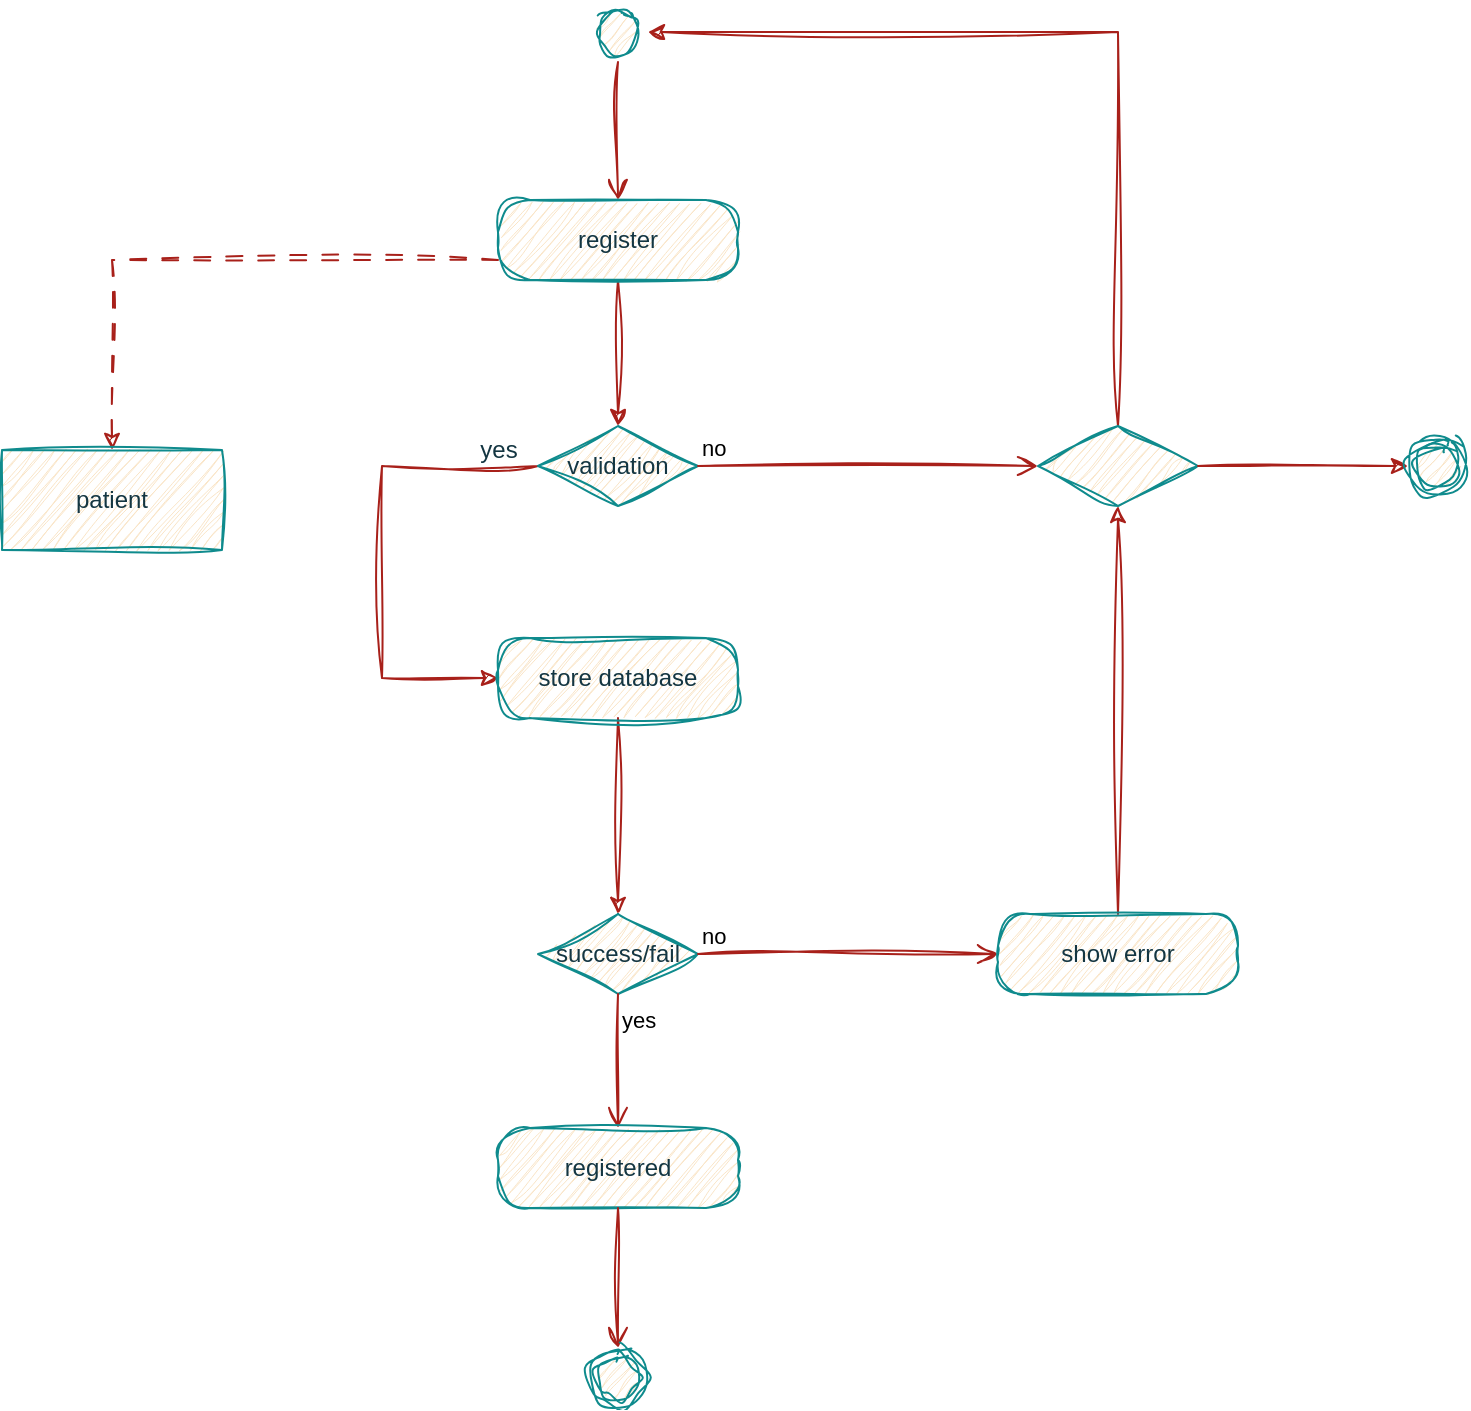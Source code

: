 <mxfile version="27.0.2" pages="10">
  <diagram name="register patient" id="yAgyKTkX6w8jQ2yjVNol">
    <mxGraphModel dx="1186" dy="750" grid="0" gridSize="10" guides="1" tooltips="1" connect="1" arrows="1" fold="1" page="1" pageScale="1" pageWidth="850" pageHeight="1100" math="0" shadow="0">
      <root>
        <mxCell id="0" />
        <mxCell id="1" parent="0" />
        <mxCell id="eBRKLK1xS7RfRwl97DI4-3" value="" style="ellipse;html=1;shape=startState;fillColor=#FAE5C7;strokeColor=#0F8B8D;labelBackgroundColor=none;fontColor=#143642;sketch=1;curveFitting=1;jiggle=2;" parent="1" vertex="1">
          <mxGeometry x="373" y="32" width="30" height="30" as="geometry" />
        </mxCell>
        <mxCell id="eBRKLK1xS7RfRwl97DI4-4" value="" style="edgeStyle=orthogonalEdgeStyle;html=1;verticalAlign=bottom;endArrow=open;endSize=8;strokeColor=#A8201A;rounded=0;entryX=0.5;entryY=0;entryDx=0;entryDy=0;labelBackgroundColor=none;fontColor=default;sketch=1;curveFitting=1;jiggle=2;" parent="1" source="eBRKLK1xS7RfRwl97DI4-3" target="eBRKLK1xS7RfRwl97DI4-5" edge="1">
          <mxGeometry relative="1" as="geometry">
            <mxPoint x="388" y="122" as="targetPoint" />
          </mxGeometry>
        </mxCell>
        <mxCell id="eBRKLK1xS7RfRwl97DI4-12" style="edgeStyle=orthogonalEdgeStyle;rounded=0;orthogonalLoop=1;jettySize=auto;html=1;exitX=0;exitY=0.75;exitDx=0;exitDy=0;strokeColor=#A8201A;fontColor=default;fillColor=#FAE5C7;dashed=1;dashPattern=8 8;labelBackgroundColor=none;entryX=0.5;entryY=0;entryDx=0;entryDy=0;sketch=1;curveFitting=1;jiggle=2;" parent="1" source="eBRKLK1xS7RfRwl97DI4-5" target="eBRKLK1xS7RfRwl97DI4-11" edge="1">
          <mxGeometry relative="1" as="geometry">
            <mxPoint x="163" y="248" as="targetPoint" />
          </mxGeometry>
        </mxCell>
        <mxCell id="eBRKLK1xS7RfRwl97DI4-13" style="edgeStyle=orthogonalEdgeStyle;rounded=0;orthogonalLoop=1;jettySize=auto;html=1;exitX=0.5;exitY=1;exitDx=0;exitDy=0;entryX=0.5;entryY=0;entryDx=0;entryDy=0;strokeColor=#A8201A;fontColor=default;fillColor=#FAE5C7;labelBackgroundColor=none;sketch=1;curveFitting=1;jiggle=2;" parent="1" source="eBRKLK1xS7RfRwl97DI4-5" target="eBRKLK1xS7RfRwl97DI4-8" edge="1">
          <mxGeometry relative="1" as="geometry" />
        </mxCell>
        <mxCell id="eBRKLK1xS7RfRwl97DI4-5" value="register" style="rounded=1;whiteSpace=wrap;html=1;arcSize=40;fontColor=#143642;fillColor=#FAE5C7;strokeColor=#0F8B8D;labelBackgroundColor=none;sketch=1;curveFitting=1;jiggle=2;" parent="1" vertex="1">
          <mxGeometry x="328" y="131" width="120" height="40" as="geometry" />
        </mxCell>
        <mxCell id="eBRKLK1xS7RfRwl97DI4-20" style="edgeStyle=orthogonalEdgeStyle;rounded=0;orthogonalLoop=1;jettySize=auto;html=1;exitX=0;exitY=0.5;exitDx=0;exitDy=0;entryX=0;entryY=0.5;entryDx=0;entryDy=0;strokeColor=#A8201A;fontColor=default;fillColor=#FAE5C7;labelBackgroundColor=none;sketch=1;curveFitting=1;jiggle=2;" parent="1" source="eBRKLK1xS7RfRwl97DI4-8" target="eBRKLK1xS7RfRwl97DI4-18" edge="1">
          <mxGeometry relative="1" as="geometry">
            <Array as="points">
              <mxPoint x="270" y="264" />
              <mxPoint x="270" y="370" />
            </Array>
          </mxGeometry>
        </mxCell>
        <mxCell id="eBRKLK1xS7RfRwl97DI4-8" value="validation" style="rhombus;whiteSpace=wrap;html=1;fontColor=#143642;fillColor=#FAE5C7;strokeColor=#0F8B8D;labelBackgroundColor=none;sketch=1;curveFitting=1;jiggle=2;" parent="1" vertex="1">
          <mxGeometry x="348" y="244" width="80" height="40" as="geometry" />
        </mxCell>
        <mxCell id="eBRKLK1xS7RfRwl97DI4-9" value="no" style="edgeStyle=orthogonalEdgeStyle;html=1;align=left;verticalAlign=bottom;endArrow=open;endSize=8;strokeColor=#A8201A;rounded=0;fontColor=default;fillColor=#FAE5C7;labelBackgroundColor=none;sketch=1;curveFitting=1;jiggle=2;" parent="1" source="eBRKLK1xS7RfRwl97DI4-8" target="eBRKLK1xS7RfRwl97DI4-14" edge="1">
          <mxGeometry x="-1" relative="1" as="geometry">
            <mxPoint x="478" y="440" as="targetPoint" />
          </mxGeometry>
        </mxCell>
        <mxCell id="eBRKLK1xS7RfRwl97DI4-11" value="patient" style="html=1;whiteSpace=wrap;strokeColor=#0F8B8D;fontColor=#143642;fillColor=#FAE5C7;labelBackgroundColor=none;sketch=1;curveFitting=1;jiggle=2;" parent="1" vertex="1">
          <mxGeometry x="80" y="256" width="110" height="50" as="geometry" />
        </mxCell>
        <mxCell id="eBRKLK1xS7RfRwl97DI4-15" style="edgeStyle=orthogonalEdgeStyle;rounded=0;orthogonalLoop=1;jettySize=auto;html=1;exitX=0.5;exitY=0;exitDx=0;exitDy=0;entryX=1;entryY=0.5;entryDx=0;entryDy=0;strokeColor=#A8201A;fontColor=default;fillColor=#FAE5C7;labelBackgroundColor=none;sketch=1;curveFitting=1;jiggle=2;" parent="1" source="eBRKLK1xS7RfRwl97DI4-14" target="eBRKLK1xS7RfRwl97DI4-3" edge="1">
          <mxGeometry relative="1" as="geometry" />
        </mxCell>
        <mxCell id="eBRKLK1xS7RfRwl97DI4-14" value="" style="rhombus;whiteSpace=wrap;html=1;fontColor=#143642;fillColor=#FAE5C7;strokeColor=#0F8B8D;labelBackgroundColor=none;sketch=1;curveFitting=1;jiggle=2;" parent="1" vertex="1">
          <mxGeometry x="598" y="244" width="80" height="40" as="geometry" />
        </mxCell>
        <mxCell id="eBRKLK1xS7RfRwl97DI4-30" style="edgeStyle=orthogonalEdgeStyle;rounded=0;orthogonalLoop=1;jettySize=auto;html=1;exitX=0.5;exitY=1;exitDx=0;exitDy=0;entryX=0.5;entryY=0;entryDx=0;entryDy=0;strokeColor=#A8201A;fontColor=default;fillColor=#FAE5C7;labelBackgroundColor=none;sketch=1;curveFitting=1;jiggle=2;" parent="1" source="eBRKLK1xS7RfRwl97DI4-18" target="eBRKLK1xS7RfRwl97DI4-22" edge="1">
          <mxGeometry relative="1" as="geometry" />
        </mxCell>
        <mxCell id="eBRKLK1xS7RfRwl97DI4-18" value="store database" style="rounded=1;whiteSpace=wrap;html=1;arcSize=40;fontColor=#143642;fillColor=#FAE5C7;strokeColor=#0F8B8D;labelBackgroundColor=none;sketch=1;curveFitting=1;jiggle=2;" parent="1" vertex="1">
          <mxGeometry x="328" y="350" width="120" height="40" as="geometry" />
        </mxCell>
        <mxCell id="eBRKLK1xS7RfRwl97DI4-21" value="yes" style="text;html=1;align=center;verticalAlign=middle;resizable=0;points=[];autosize=1;strokeColor=none;fillColor=none;fontColor=#143642;labelBackgroundColor=none;sketch=1;curveFitting=1;jiggle=2;" parent="1" vertex="1">
          <mxGeometry x="309" y="243" width="37" height="26" as="geometry" />
        </mxCell>
        <mxCell id="eBRKLK1xS7RfRwl97DI4-22" value="success/fail" style="rhombus;whiteSpace=wrap;html=1;fontColor=#143642;fillColor=#FAE5C7;strokeColor=#0F8B8D;labelBackgroundColor=none;sketch=1;curveFitting=1;jiggle=2;" parent="1" vertex="1">
          <mxGeometry x="348" y="488" width="80" height="40" as="geometry" />
        </mxCell>
        <mxCell id="eBRKLK1xS7RfRwl97DI4-23" value="no" style="edgeStyle=orthogonalEdgeStyle;html=1;align=left;verticalAlign=bottom;endArrow=open;endSize=8;strokeColor=#A8201A;rounded=0;fontColor=default;fillColor=#FAE5C7;entryX=0;entryY=0.5;entryDx=0;entryDy=0;labelBackgroundColor=none;sketch=1;curveFitting=1;jiggle=2;" parent="1" source="eBRKLK1xS7RfRwl97DI4-22" target="eBRKLK1xS7RfRwl97DI4-25" edge="1">
          <mxGeometry x="-1" relative="1" as="geometry">
            <mxPoint x="537" y="508" as="targetPoint" />
          </mxGeometry>
        </mxCell>
        <mxCell id="eBRKLK1xS7RfRwl97DI4-24" value="yes" style="edgeStyle=orthogonalEdgeStyle;html=1;align=left;verticalAlign=top;endArrow=open;endSize=8;strokeColor=#A8201A;rounded=0;fontColor=default;fillColor=#FAE5C7;entryX=0.5;entryY=0;entryDx=0;entryDy=0;labelBackgroundColor=none;sketch=1;curveFitting=1;jiggle=2;" parent="1" source="eBRKLK1xS7RfRwl97DI4-22" target="eBRKLK1xS7RfRwl97DI4-27" edge="1">
          <mxGeometry x="-1" relative="1" as="geometry">
            <mxPoint x="397" y="588" as="targetPoint" />
          </mxGeometry>
        </mxCell>
        <mxCell id="eBRKLK1xS7RfRwl97DI4-31" style="edgeStyle=orthogonalEdgeStyle;rounded=0;orthogonalLoop=1;jettySize=auto;html=1;exitX=0.5;exitY=0;exitDx=0;exitDy=0;entryX=0.5;entryY=1;entryDx=0;entryDy=0;strokeColor=#A8201A;fontColor=#143642;fillColor=#FAE5C7;sketch=1;curveFitting=1;jiggle=2;" parent="1" source="eBRKLK1xS7RfRwl97DI4-25" target="eBRKLK1xS7RfRwl97DI4-14" edge="1">
          <mxGeometry relative="1" as="geometry" />
        </mxCell>
        <mxCell id="eBRKLK1xS7RfRwl97DI4-25" value="show error" style="rounded=1;whiteSpace=wrap;html=1;arcSize=40;fontColor=#143642;fillColor=#FAE5C7;strokeColor=#0F8B8D;labelBackgroundColor=none;sketch=1;curveFitting=1;jiggle=2;" parent="1" vertex="1">
          <mxGeometry x="578" y="488" width="120" height="40" as="geometry" />
        </mxCell>
        <mxCell id="eBRKLK1xS7RfRwl97DI4-27" value="registered" style="rounded=1;whiteSpace=wrap;html=1;arcSize=40;fontColor=#143642;fillColor=#FAE5C7;strokeColor=#0F8B8D;labelBackgroundColor=none;sketch=1;curveFitting=1;jiggle=2;" parent="1" vertex="1">
          <mxGeometry x="328" y="595" width="120" height="40" as="geometry" />
        </mxCell>
        <mxCell id="eBRKLK1xS7RfRwl97DI4-28" value="" style="edgeStyle=orthogonalEdgeStyle;html=1;verticalAlign=bottom;endArrow=open;endSize=8;strokeColor=#A8201A;rounded=0;fontColor=default;fillColor=#FAE5C7;entryX=0.5;entryY=0;entryDx=0;entryDy=0;labelBackgroundColor=none;sketch=1;curveFitting=1;jiggle=2;" parent="1" source="eBRKLK1xS7RfRwl97DI4-27" target="eBRKLK1xS7RfRwl97DI4-29" edge="1">
          <mxGeometry relative="1" as="geometry">
            <mxPoint x="397" y="695" as="targetPoint" />
          </mxGeometry>
        </mxCell>
        <mxCell id="eBRKLK1xS7RfRwl97DI4-29" value="" style="ellipse;html=1;shape=endState;fillColor=#FAE5C7;strokeColor=#0F8B8D;fontColor=#143642;labelBackgroundColor=none;sketch=1;curveFitting=1;jiggle=2;" parent="1" vertex="1">
          <mxGeometry x="373" y="705" width="30" height="30" as="geometry" />
        </mxCell>
        <mxCell id="eBRKLK1xS7RfRwl97DI4-32" style="edgeStyle=orthogonalEdgeStyle;rounded=0;orthogonalLoop=1;jettySize=auto;html=1;exitX=1;exitY=0.5;exitDx=0;exitDy=0;entryX=0;entryY=0.5;entryDx=0;entryDy=0;strokeColor=#A8201A;fontColor=#143642;fillColor=#FAE5C7;sketch=1;curveFitting=1;jiggle=2;" parent="1" source="eBRKLK1xS7RfRwl97DI4-14" target="eBRKLK1xS7RfRwl97DI4-33" edge="1">
          <mxGeometry relative="1" as="geometry">
            <mxPoint x="783" y="263.67" as="targetPoint" />
          </mxGeometry>
        </mxCell>
        <mxCell id="eBRKLK1xS7RfRwl97DI4-33" value="" style="ellipse;html=1;shape=endState;fillColor=#FAE5C7;strokeColor=#0F8B8D;fontColor=#143642;labelBackgroundColor=none;sketch=1;curveFitting=1;jiggle=2;" parent="1" vertex="1">
          <mxGeometry x="783" y="249" width="30" height="30" as="geometry" />
        </mxCell>
      </root>
    </mxGraphModel>
  </diagram>
  <diagram id="bKNZ36SCSY8ko1HyMxEW" name="login patient">
    <mxGraphModel dx="1186" dy="882" grid="0" gridSize="10" guides="1" tooltips="1" connect="1" arrows="1" fold="1" page="1" pageScale="1" pageWidth="850" pageHeight="1100" math="0" shadow="0">
      <root>
        <mxCell id="0" />
        <mxCell id="1" parent="0" />
        <mxCell id="GzPlUHdNl37Ed-8WAIiq-1" value="" style="ellipse;html=1;shape=startState;fillColor=#FAE5C7;strokeColor=#0F8B8D;labelBackgroundColor=none;fontColor=#143642;" vertex="1" parent="1">
          <mxGeometry x="377" y="32" width="30" height="30" as="geometry" />
        </mxCell>
        <mxCell id="GzPlUHdNl37Ed-8WAIiq-2" value="" style="edgeStyle=orthogonalEdgeStyle;html=1;verticalAlign=bottom;endArrow=open;endSize=8;strokeColor=#A8201A;rounded=0;entryX=0.5;entryY=0;entryDx=0;entryDy=0;labelBackgroundColor=none;fontColor=default;" edge="1" parent="1" source="GzPlUHdNl37Ed-8WAIiq-1" target="GzPlUHdNl37Ed-8WAIiq-4">
          <mxGeometry relative="1" as="geometry">
            <mxPoint x="392" y="122" as="targetPoint" />
          </mxGeometry>
        </mxCell>
        <mxCell id="GzPlUHdNl37Ed-8WAIiq-3" style="edgeStyle=orthogonalEdgeStyle;rounded=0;orthogonalLoop=1;jettySize=auto;html=1;exitX=0;exitY=0.5;exitDx=0;exitDy=0;entryX=0.5;entryY=0;entryDx=0;entryDy=0;strokeColor=#A8201A;fontColor=default;fillColor=#FAE5C7;labelBackgroundColor=none;" edge="1" parent="1" source="GzPlUHdNl37Ed-8WAIiq-4" target="GzPlUHdNl37Ed-8WAIiq-27">
          <mxGeometry relative="1" as="geometry" />
        </mxCell>
        <mxCell id="GzPlUHdNl37Ed-8WAIiq-4" value="login" style="rounded=1;whiteSpace=wrap;html=1;arcSize=40;fontColor=#143642;fillColor=#FAE5C7;strokeColor=#0F8B8D;labelBackgroundColor=none;" vertex="1" parent="1">
          <mxGeometry x="332" y="131" width="120" height="40" as="geometry" />
        </mxCell>
        <mxCell id="GzPlUHdNl37Ed-8WAIiq-5" style="edgeStyle=orthogonalEdgeStyle;rounded=0;orthogonalLoop=1;jettySize=auto;html=1;exitX=0;exitY=0.5;exitDx=0;exitDy=0;entryX=0;entryY=0.5;entryDx=0;entryDy=0;strokeColor=#A8201A;fontColor=default;fillColor=#FAE5C7;labelBackgroundColor=none;" edge="1" parent="1" source="GzPlUHdNl37Ed-8WAIiq-6" target="GzPlUHdNl37Ed-8WAIiq-12">
          <mxGeometry relative="1" as="geometry">
            <Array as="points">
              <mxPoint x="274" y="408" />
              <mxPoint x="274" y="514" />
            </Array>
          </mxGeometry>
        </mxCell>
        <mxCell id="GzPlUHdNl37Ed-8WAIiq-6" value="validation" style="rhombus;whiteSpace=wrap;html=1;fontColor=#143642;fillColor=#FAE5C7;strokeColor=#0F8B8D;labelBackgroundColor=none;" vertex="1" parent="1">
          <mxGeometry x="352" y="388" width="80" height="40" as="geometry" />
        </mxCell>
        <mxCell id="GzPlUHdNl37Ed-8WAIiq-7" value="no" style="edgeStyle=orthogonalEdgeStyle;html=1;align=left;verticalAlign=bottom;endArrow=open;endSize=8;strokeColor=#A8201A;rounded=0;fontColor=default;fillColor=#FAE5C7;labelBackgroundColor=none;" edge="1" parent="1" source="GzPlUHdNl37Ed-8WAIiq-6" target="GzPlUHdNl37Ed-8WAIiq-10">
          <mxGeometry x="-1" relative="1" as="geometry">
            <mxPoint x="482" y="584" as="targetPoint" />
          </mxGeometry>
        </mxCell>
        <mxCell id="GzPlUHdNl37Ed-8WAIiq-8" value="patient" style="html=1;whiteSpace=wrap;strokeColor=#0F8B8D;fontColor=#143642;fillColor=#FAE5C7;labelBackgroundColor=none;" vertex="1" parent="1">
          <mxGeometry x="3" y="249" width="110" height="50" as="geometry" />
        </mxCell>
        <mxCell id="GzPlUHdNl37Ed-8WAIiq-9" style="edgeStyle=orthogonalEdgeStyle;rounded=0;orthogonalLoop=1;jettySize=auto;html=1;exitX=0.5;exitY=0;exitDx=0;exitDy=0;entryX=1;entryY=0.5;entryDx=0;entryDy=0;strokeColor=#A8201A;fontColor=default;fillColor=#FAE5C7;labelBackgroundColor=none;" edge="1" parent="1" source="GzPlUHdNl37Ed-8WAIiq-10" target="GzPlUHdNl37Ed-8WAIiq-4">
          <mxGeometry relative="1" as="geometry" />
        </mxCell>
        <mxCell id="GzPlUHdNl37Ed-8WAIiq-10" value="" style="rhombus;whiteSpace=wrap;html=1;fontColor=#143642;fillColor=#FAE5C7;strokeColor=#0F8B8D;labelBackgroundColor=none;" vertex="1" parent="1">
          <mxGeometry x="602" y="388" width="80" height="40" as="geometry" />
        </mxCell>
        <mxCell id="GzPlUHdNl37Ed-8WAIiq-11" style="edgeStyle=orthogonalEdgeStyle;rounded=0;orthogonalLoop=1;jettySize=auto;html=1;exitX=0.5;exitY=1;exitDx=0;exitDy=0;entryX=0.5;entryY=0;entryDx=0;entryDy=0;strokeColor=#A8201A;fontColor=default;fillColor=#FAE5C7;labelBackgroundColor=none;" edge="1" parent="1" source="GzPlUHdNl37Ed-8WAIiq-12" target="GzPlUHdNl37Ed-8WAIiq-14">
          <mxGeometry relative="1" as="geometry" />
        </mxCell>
        <mxCell id="GzPlUHdNl37Ed-8WAIiq-12" value="request database" style="rounded=1;whiteSpace=wrap;html=1;arcSize=40;fontColor=#143642;fillColor=#FAE5C7;strokeColor=#0F8B8D;labelBackgroundColor=none;" vertex="1" parent="1">
          <mxGeometry x="332" y="494" width="120" height="40" as="geometry" />
        </mxCell>
        <mxCell id="GzPlUHdNl37Ed-8WAIiq-13" value="yes" style="text;html=1;align=center;verticalAlign=middle;resizable=0;points=[];autosize=1;strokeColor=none;fillColor=none;fontColor=#143642;labelBackgroundColor=none;" vertex="1" parent="1">
          <mxGeometry x="313" y="387" width="37" height="26" as="geometry" />
        </mxCell>
        <mxCell id="GzPlUHdNl37Ed-8WAIiq-14" value="success/fail" style="rhombus;whiteSpace=wrap;html=1;fontColor=#143642;fillColor=#FAE5C7;strokeColor=#0F8B8D;labelBackgroundColor=none;" vertex="1" parent="1">
          <mxGeometry x="352" y="632" width="80" height="40" as="geometry" />
        </mxCell>
        <mxCell id="GzPlUHdNl37Ed-8WAIiq-15" value="no" style="edgeStyle=orthogonalEdgeStyle;html=1;align=left;verticalAlign=bottom;endArrow=open;endSize=8;strokeColor=#A8201A;rounded=0;fontColor=default;fillColor=#FAE5C7;entryX=0;entryY=0.5;entryDx=0;entryDy=0;labelBackgroundColor=none;" edge="1" parent="1" source="GzPlUHdNl37Ed-8WAIiq-14" target="GzPlUHdNl37Ed-8WAIiq-18">
          <mxGeometry x="-1" relative="1" as="geometry">
            <mxPoint x="541" y="652" as="targetPoint" />
          </mxGeometry>
        </mxCell>
        <mxCell id="GzPlUHdNl37Ed-8WAIiq-16" value="yes" style="edgeStyle=orthogonalEdgeStyle;html=1;align=left;verticalAlign=top;endArrow=open;endSize=8;strokeColor=#A8201A;rounded=0;fontColor=default;fillColor=#FAE5C7;entryX=0.5;entryY=0;entryDx=0;entryDy=0;labelBackgroundColor=none;" edge="1" parent="1" source="GzPlUHdNl37Ed-8WAIiq-14" target="GzPlUHdNl37Ed-8WAIiq-19">
          <mxGeometry x="-1" relative="1" as="geometry">
            <mxPoint x="401" y="732" as="targetPoint" />
          </mxGeometry>
        </mxCell>
        <mxCell id="GzPlUHdNl37Ed-8WAIiq-17" style="edgeStyle=orthogonalEdgeStyle;rounded=0;orthogonalLoop=1;jettySize=auto;html=1;exitX=0.5;exitY=0;exitDx=0;exitDy=0;entryX=0.5;entryY=1;entryDx=0;entryDy=0;strokeColor=#A8201A;fontColor=default;fillColor=#FAE5C7;labelBackgroundColor=none;" edge="1" parent="1" source="GzPlUHdNl37Ed-8WAIiq-18" target="GzPlUHdNl37Ed-8WAIiq-10">
          <mxGeometry relative="1" as="geometry" />
        </mxCell>
        <mxCell id="GzPlUHdNl37Ed-8WAIiq-18" value="show error" style="rounded=1;whiteSpace=wrap;html=1;arcSize=40;fontColor=#143642;fillColor=#FAE5C7;strokeColor=#0F8B8D;labelBackgroundColor=none;" vertex="1" parent="1">
          <mxGeometry x="582" y="632" width="120" height="40" as="geometry" />
        </mxCell>
        <mxCell id="GzPlUHdNl37Ed-8WAIiq-19" value="entered" style="rounded=1;whiteSpace=wrap;html=1;arcSize=40;fontColor=#143642;fillColor=#FAE5C7;strokeColor=#0F8B8D;labelBackgroundColor=none;" vertex="1" parent="1">
          <mxGeometry x="332" y="739" width="120" height="40" as="geometry" />
        </mxCell>
        <mxCell id="GzPlUHdNl37Ed-8WAIiq-20" value="" style="edgeStyle=orthogonalEdgeStyle;html=1;verticalAlign=bottom;endArrow=open;endSize=8;strokeColor=#A8201A;rounded=0;fontColor=default;fillColor=#FAE5C7;entryX=0.5;entryY=0;entryDx=0;entryDy=0;labelBackgroundColor=none;" edge="1" parent="1" source="GzPlUHdNl37Ed-8WAIiq-19" target="GzPlUHdNl37Ed-8WAIiq-21">
          <mxGeometry relative="1" as="geometry">
            <mxPoint x="401" y="839" as="targetPoint" />
          </mxGeometry>
        </mxCell>
        <mxCell id="GzPlUHdNl37Ed-8WAIiq-21" value="" style="ellipse;html=1;shape=endState;fillColor=#FAE5C7;strokeColor=#0F8B8D;fontColor=#143642;labelBackgroundColor=none;" vertex="1" parent="1">
          <mxGeometry x="377" y="849" width="30" height="30" as="geometry" />
        </mxCell>
        <mxCell id="GzPlUHdNl37Ed-8WAIiq-22" style="edgeStyle=orthogonalEdgeStyle;rounded=0;orthogonalLoop=1;jettySize=auto;html=1;exitX=1;exitY=0.5;exitDx=0;exitDy=0;entryX=0;entryY=0.5;entryDx=0;entryDy=0;strokeColor=#A8201A;fontColor=default;fillColor=#FAE5C7;labelBackgroundColor=none;" edge="1" parent="1" source="GzPlUHdNl37Ed-8WAIiq-10" target="GzPlUHdNl37Ed-8WAIiq-23">
          <mxGeometry relative="1" as="geometry">
            <mxPoint x="787" y="407.67" as="targetPoint" />
          </mxGeometry>
        </mxCell>
        <mxCell id="GzPlUHdNl37Ed-8WAIiq-23" value="" style="ellipse;html=1;shape=endState;fillColor=#FAE5C7;strokeColor=#0F8B8D;fontColor=#143642;labelBackgroundColor=none;" vertex="1" parent="1">
          <mxGeometry x="787" y="393" width="30" height="30" as="geometry" />
        </mxCell>
        <mxCell id="GzPlUHdNl37Ed-8WAIiq-24" style="edgeStyle=orthogonalEdgeStyle;rounded=0;orthogonalLoop=1;jettySize=auto;html=1;exitX=0.5;exitY=1;exitDx=0;exitDy=0;entryX=0.5;entryY=0;entryDx=0;entryDy=0;strokeColor=#A8201A;fontColor=default;fillColor=#FAE5C7;labelBackgroundColor=none;" edge="1" parent="1" source="GzPlUHdNl37Ed-8WAIiq-27" target="GzPlUHdNl37Ed-8WAIiq-6">
          <mxGeometry relative="1" as="geometry" />
        </mxCell>
        <mxCell id="GzPlUHdNl37Ed-8WAIiq-25" style="edgeStyle=orthogonalEdgeStyle;rounded=0;orthogonalLoop=1;jettySize=auto;html=1;exitX=0;exitY=0.5;exitDx=0;exitDy=0;entryX=1;entryY=0.5;entryDx=0;entryDy=0;strokeColor=#A8201A;fontColor=default;fillColor=#FAE5C7;labelBackgroundColor=none;dashed=1;dashPattern=8 8;" edge="1" parent="1" source="GzPlUHdNl37Ed-8WAIiq-27" target="GzPlUHdNl37Ed-8WAIiq-8">
          <mxGeometry relative="1" as="geometry" />
        </mxCell>
        <mxCell id="GzPlUHdNl37Ed-8WAIiq-26" style="edgeStyle=orthogonalEdgeStyle;rounded=0;orthogonalLoop=1;jettySize=auto;html=1;exitX=1;exitY=0.5;exitDx=0;exitDy=0;entryX=0;entryY=0.5;entryDx=0;entryDy=0;strokeColor=#A8201A;fontColor=default;fillColor=#FAE5C7;labelBackgroundColor=none;" edge="1" parent="1" source="GzPlUHdNl37Ed-8WAIiq-27" target="GzPlUHdNl37Ed-8WAIiq-29">
          <mxGeometry relative="1" as="geometry" />
        </mxCell>
        <mxCell id="GzPlUHdNl37Ed-8WAIiq-27" value="" style="rhombus;whiteSpace=wrap;html=1;fontColor=#143642;fillColor=#FAE5C7;strokeColor=#0F8B8D;labelBackgroundColor=none;" vertex="1" parent="1">
          <mxGeometry x="167" y="254" width="80" height="40" as="geometry" />
        </mxCell>
        <mxCell id="GzPlUHdNl37Ed-8WAIiq-28" style="edgeStyle=orthogonalEdgeStyle;rounded=0;orthogonalLoop=1;jettySize=auto;html=1;exitX=1;exitY=0.5;exitDx=0;exitDy=0;entryX=0;entryY=0.5;entryDx=0;entryDy=0;strokeColor=#A8201A;fontColor=default;fillColor=#FAE5C7;labelBackgroundColor=none;" edge="1" parent="1" source="GzPlUHdNl37Ed-8WAIiq-29" target="GzPlUHdNl37Ed-8WAIiq-32">
          <mxGeometry relative="1" as="geometry" />
        </mxCell>
        <mxCell id="GzPlUHdNl37Ed-8WAIiq-29" value="reset password" style="rounded=1;whiteSpace=wrap;html=1;arcSize=40;fontColor=#143642;fillColor=#FAE5C7;strokeColor=#0F8B8D;labelBackgroundColor=none;" vertex="1" parent="1">
          <mxGeometry x="332" y="254" width="120" height="40" as="geometry" />
        </mxCell>
        <mxCell id="GzPlUHdNl37Ed-8WAIiq-30" style="edgeStyle=orthogonalEdgeStyle;rounded=0;orthogonalLoop=1;jettySize=auto;html=1;exitX=0.5;exitY=0;exitDx=0;exitDy=0;entryX=1;entryY=0.5;entryDx=0;entryDy=0;strokeColor=#A8201A;fontColor=default;fillColor=#FAE5C7;labelBackgroundColor=none;" edge="1" parent="1" source="GzPlUHdNl37Ed-8WAIiq-32" target="GzPlUHdNl37Ed-8WAIiq-4">
          <mxGeometry relative="1" as="geometry" />
        </mxCell>
        <mxCell id="GzPlUHdNl37Ed-8WAIiq-31" style="edgeStyle=orthogonalEdgeStyle;rounded=0;orthogonalLoop=1;jettySize=auto;html=1;exitX=0.5;exitY=1;exitDx=0;exitDy=0;entryX=0;entryY=0.5;entryDx=0;entryDy=0;strokeColor=#A8201A;fontColor=default;fillColor=#FAE5C7;labelBackgroundColor=none;" edge="1" parent="1" source="GzPlUHdNl37Ed-8WAIiq-32" target="GzPlUHdNl37Ed-8WAIiq-10">
          <mxGeometry relative="1" as="geometry" />
        </mxCell>
        <mxCell id="GzPlUHdNl37Ed-8WAIiq-32" value="reset" style="rhombus;whiteSpace=wrap;html=1;fontColor=#143642;fillColor=#FAE5C7;strokeColor=#0F8B8D;labelBackgroundColor=none;" vertex="1" parent="1">
          <mxGeometry x="528" y="254" width="80" height="40" as="geometry" />
        </mxCell>
        <mxCell id="GzPlUHdNl37Ed-8WAIiq-33" value="yes" style="text;html=1;align=center;verticalAlign=middle;resizable=0;points=[];autosize=1;strokeColor=none;fillColor=none;fontColor=#143642;labelBackgroundColor=none;" vertex="1" parent="1">
          <mxGeometry x="536" y="213" width="37" height="26" as="geometry" />
        </mxCell>
        <mxCell id="GzPlUHdNl37Ed-8WAIiq-34" value="no" style="text;html=1;align=center;verticalAlign=middle;resizable=0;points=[];autosize=1;strokeColor=none;fillColor=none;fontColor=#143642;labelBackgroundColor=none;" vertex="1" parent="1">
          <mxGeometry x="540" y="293" width="31" height="26" as="geometry" />
        </mxCell>
      </root>
    </mxGraphModel>
  </diagram>
  <diagram id="SzZYd0QBXC7t5U2a1ZzZ" name="register doctor">
    <mxGraphModel dx="1186" dy="916" grid="0" gridSize="10" guides="1" tooltips="1" connect="1" arrows="1" fold="1" page="1" pageScale="1" pageWidth="850" pageHeight="1100" math="0" shadow="0">
      <root>
        <mxCell id="0" />
        <mxCell id="1" parent="0" />
        <mxCell id="MZmH1zaMDbrQWGgrESVt-1" value="" style="ellipse;html=1;shape=startState;fillColor=#FAE5C7;strokeColor=#0F8B8D;labelBackgroundColor=none;fontColor=#143642;" vertex="1" parent="1">
          <mxGeometry x="373" y="32" width="30" height="30" as="geometry" />
        </mxCell>
        <mxCell id="MZmH1zaMDbrQWGgrESVt-2" value="" style="edgeStyle=orthogonalEdgeStyle;html=1;verticalAlign=bottom;endArrow=open;endSize=8;strokeColor=#A8201A;rounded=0;entryX=0.5;entryY=0;entryDx=0;entryDy=0;labelBackgroundColor=none;fontColor=default;" edge="1" parent="1" source="MZmH1zaMDbrQWGgrESVt-1" target="MZmH1zaMDbrQWGgrESVt-5">
          <mxGeometry relative="1" as="geometry">
            <mxPoint x="388" y="122" as="targetPoint" />
          </mxGeometry>
        </mxCell>
        <mxCell id="MZmH1zaMDbrQWGgrESVt-3" style="edgeStyle=orthogonalEdgeStyle;rounded=0;orthogonalLoop=1;jettySize=auto;html=1;exitX=0;exitY=0.75;exitDx=0;exitDy=0;strokeColor=#A8201A;fontColor=default;fillColor=#FAE5C7;dashed=1;dashPattern=8 8;labelBackgroundColor=none;entryX=0.5;entryY=0;entryDx=0;entryDy=0;" edge="1" parent="1" source="MZmH1zaMDbrQWGgrESVt-5" target="MZmH1zaMDbrQWGgrESVt-9">
          <mxGeometry relative="1" as="geometry">
            <mxPoint x="163" y="248" as="targetPoint" />
          </mxGeometry>
        </mxCell>
        <mxCell id="MZmH1zaMDbrQWGgrESVt-4" style="edgeStyle=orthogonalEdgeStyle;rounded=0;orthogonalLoop=1;jettySize=auto;html=1;exitX=0.5;exitY=1;exitDx=0;exitDy=0;entryX=0.5;entryY=0;entryDx=0;entryDy=0;strokeColor=#A8201A;fontColor=default;fillColor=#FAE5C7;labelBackgroundColor=none;" edge="1" parent="1" source="MZmH1zaMDbrQWGgrESVt-5" target="MZmH1zaMDbrQWGgrESVt-7">
          <mxGeometry relative="1" as="geometry" />
        </mxCell>
        <mxCell id="MZmH1zaMDbrQWGgrESVt-5" value="register" style="rounded=1;whiteSpace=wrap;html=1;arcSize=40;fontColor=#143642;fillColor=#FAE5C7;strokeColor=#0F8B8D;labelBackgroundColor=none;" vertex="1" parent="1">
          <mxGeometry x="328" y="131" width="120" height="40" as="geometry" />
        </mxCell>
        <mxCell id="MZmH1zaMDbrQWGgrESVt-6" style="edgeStyle=orthogonalEdgeStyle;rounded=0;orthogonalLoop=1;jettySize=auto;html=1;exitX=0;exitY=0.5;exitDx=0;exitDy=0;entryX=0;entryY=0.5;entryDx=0;entryDy=0;strokeColor=#A8201A;fontColor=default;fillColor=#FAE5C7;labelBackgroundColor=none;" edge="1" parent="1" source="MZmH1zaMDbrQWGgrESVt-7" target="MZmH1zaMDbrQWGgrESVt-13">
          <mxGeometry relative="1" as="geometry">
            <Array as="points">
              <mxPoint x="270" y="264" />
              <mxPoint x="270" y="370" />
            </Array>
          </mxGeometry>
        </mxCell>
        <mxCell id="MZmH1zaMDbrQWGgrESVt-7" value="validation" style="rhombus;whiteSpace=wrap;html=1;fontColor=#143642;fillColor=#FAE5C7;strokeColor=#0F8B8D;labelBackgroundColor=none;" vertex="1" parent="1">
          <mxGeometry x="348" y="244" width="80" height="40" as="geometry" />
        </mxCell>
        <mxCell id="MZmH1zaMDbrQWGgrESVt-8" value="no" style="edgeStyle=orthogonalEdgeStyle;html=1;align=left;verticalAlign=bottom;endArrow=open;endSize=8;strokeColor=#A8201A;rounded=0;fontColor=default;fillColor=#FAE5C7;labelBackgroundColor=none;" edge="1" parent="1" source="MZmH1zaMDbrQWGgrESVt-7" target="MZmH1zaMDbrQWGgrESVt-11">
          <mxGeometry x="-1" relative="1" as="geometry">
            <mxPoint x="478" y="440" as="targetPoint" />
          </mxGeometry>
        </mxCell>
        <mxCell id="MZmH1zaMDbrQWGgrESVt-9" value="doctor" style="html=1;whiteSpace=wrap;strokeColor=#0F8B8D;fontColor=#143642;fillColor=#FAE5C7;labelBackgroundColor=none;" vertex="1" parent="1">
          <mxGeometry x="80" y="256" width="110" height="50" as="geometry" />
        </mxCell>
        <mxCell id="MZmH1zaMDbrQWGgrESVt-10" style="edgeStyle=orthogonalEdgeStyle;rounded=0;orthogonalLoop=1;jettySize=auto;html=1;exitX=0.5;exitY=0;exitDx=0;exitDy=0;entryX=1;entryY=0.5;entryDx=0;entryDy=0;strokeColor=#A8201A;fontColor=default;fillColor=#FAE5C7;labelBackgroundColor=none;" edge="1" parent="1" source="MZmH1zaMDbrQWGgrESVt-11" target="MZmH1zaMDbrQWGgrESVt-1">
          <mxGeometry relative="1" as="geometry" />
        </mxCell>
        <mxCell id="MZmH1zaMDbrQWGgrESVt-11" value="" style="rhombus;whiteSpace=wrap;html=1;fontColor=#143642;fillColor=#FAE5C7;strokeColor=#0F8B8D;labelBackgroundColor=none;" vertex="1" parent="1">
          <mxGeometry x="598" y="244" width="80" height="40" as="geometry" />
        </mxCell>
        <mxCell id="MZmH1zaMDbrQWGgrESVt-12" style="edgeStyle=orthogonalEdgeStyle;rounded=0;orthogonalLoop=1;jettySize=auto;html=1;exitX=0.5;exitY=1;exitDx=0;exitDy=0;entryX=0.5;entryY=0;entryDx=0;entryDy=0;strokeColor=#A8201A;fontColor=default;fillColor=#FAE5C7;labelBackgroundColor=none;" edge="1" parent="1" source="MZmH1zaMDbrQWGgrESVt-13" target="MZmH1zaMDbrQWGgrESVt-15">
          <mxGeometry relative="1" as="geometry" />
        </mxCell>
        <mxCell id="MZmH1zaMDbrQWGgrESVt-13" value="store database" style="rounded=1;whiteSpace=wrap;html=1;arcSize=40;fontColor=#143642;fillColor=#FAE5C7;strokeColor=#0F8B8D;labelBackgroundColor=none;" vertex="1" parent="1">
          <mxGeometry x="328" y="350" width="120" height="40" as="geometry" />
        </mxCell>
        <mxCell id="MZmH1zaMDbrQWGgrESVt-14" value="yes" style="text;html=1;align=center;verticalAlign=middle;resizable=0;points=[];autosize=1;strokeColor=none;fillColor=none;fontColor=#143642;labelBackgroundColor=none;" vertex="1" parent="1">
          <mxGeometry x="309" y="243" width="37" height="26" as="geometry" />
        </mxCell>
        <mxCell id="MZmH1zaMDbrQWGgrESVt-15" value="success/fail" style="rhombus;whiteSpace=wrap;html=1;fontColor=#143642;fillColor=#FAE5C7;strokeColor=#0F8B8D;labelBackgroundColor=none;" vertex="1" parent="1">
          <mxGeometry x="348" y="488" width="80" height="40" as="geometry" />
        </mxCell>
        <mxCell id="MZmH1zaMDbrQWGgrESVt-16" value="no" style="edgeStyle=orthogonalEdgeStyle;html=1;align=left;verticalAlign=bottom;endArrow=open;endSize=8;strokeColor=#A8201A;rounded=0;fontColor=default;fillColor=#FAE5C7;entryX=0;entryY=0.5;entryDx=0;entryDy=0;labelBackgroundColor=none;" edge="1" parent="1" source="MZmH1zaMDbrQWGgrESVt-15" target="MZmH1zaMDbrQWGgrESVt-19">
          <mxGeometry x="-1" relative="1" as="geometry">
            <mxPoint x="537" y="508" as="targetPoint" />
          </mxGeometry>
        </mxCell>
        <mxCell id="MZmH1zaMDbrQWGgrESVt-17" value="yes" style="edgeStyle=orthogonalEdgeStyle;html=1;align=left;verticalAlign=top;endArrow=open;endSize=8;strokeColor=#A8201A;rounded=0;fontColor=default;fillColor=#FAE5C7;entryX=0.5;entryY=0;entryDx=0;entryDy=0;labelBackgroundColor=none;" edge="1" parent="1" source="MZmH1zaMDbrQWGgrESVt-15" target="MZmH1zaMDbrQWGgrESVt-20">
          <mxGeometry x="-1" relative="1" as="geometry">
            <mxPoint x="397" y="588" as="targetPoint" />
          </mxGeometry>
        </mxCell>
        <mxCell id="MZmH1zaMDbrQWGgrESVt-18" style="edgeStyle=orthogonalEdgeStyle;rounded=0;orthogonalLoop=1;jettySize=auto;html=1;exitX=0.5;exitY=0;exitDx=0;exitDy=0;entryX=0.5;entryY=1;entryDx=0;entryDy=0;strokeColor=#A8201A;fontColor=#143642;fillColor=#FAE5C7;" edge="1" parent="1" source="MZmH1zaMDbrQWGgrESVt-19" target="MZmH1zaMDbrQWGgrESVt-11">
          <mxGeometry relative="1" as="geometry" />
        </mxCell>
        <mxCell id="MZmH1zaMDbrQWGgrESVt-19" value="show error" style="rounded=1;whiteSpace=wrap;html=1;arcSize=40;fontColor=#143642;fillColor=#FAE5C7;strokeColor=#0F8B8D;labelBackgroundColor=none;" vertex="1" parent="1">
          <mxGeometry x="578" y="488" width="120" height="40" as="geometry" />
        </mxCell>
        <mxCell id="MZmH1zaMDbrQWGgrESVt-20" value="registered" style="rounded=1;whiteSpace=wrap;html=1;arcSize=40;fontColor=#143642;fillColor=#FAE5C7;strokeColor=#0F8B8D;labelBackgroundColor=none;" vertex="1" parent="1">
          <mxGeometry x="328" y="595" width="120" height="40" as="geometry" />
        </mxCell>
        <mxCell id="MZmH1zaMDbrQWGgrESVt-21" value="" style="edgeStyle=orthogonalEdgeStyle;html=1;verticalAlign=bottom;endArrow=open;endSize=8;strokeColor=#A8201A;rounded=0;fontColor=default;fillColor=#FAE5C7;entryX=0.5;entryY=0;entryDx=0;entryDy=0;labelBackgroundColor=none;" edge="1" parent="1" source="MZmH1zaMDbrQWGgrESVt-20" target="MZmH1zaMDbrQWGgrESVt-22">
          <mxGeometry relative="1" as="geometry">
            <mxPoint x="397" y="695" as="targetPoint" />
          </mxGeometry>
        </mxCell>
        <mxCell id="MZmH1zaMDbrQWGgrESVt-22" value="" style="ellipse;html=1;shape=endState;fillColor=#FAE5C7;strokeColor=#0F8B8D;fontColor=#143642;labelBackgroundColor=none;" vertex="1" parent="1">
          <mxGeometry x="373" y="705" width="30" height="30" as="geometry" />
        </mxCell>
        <mxCell id="MZmH1zaMDbrQWGgrESVt-23" style="edgeStyle=orthogonalEdgeStyle;rounded=0;orthogonalLoop=1;jettySize=auto;html=1;exitX=1;exitY=0.5;exitDx=0;exitDy=0;entryX=0;entryY=0.5;entryDx=0;entryDy=0;strokeColor=#A8201A;fontColor=#143642;fillColor=#FAE5C7;" edge="1" parent="1" source="MZmH1zaMDbrQWGgrESVt-11" target="MZmH1zaMDbrQWGgrESVt-24">
          <mxGeometry relative="1" as="geometry">
            <mxPoint x="783" y="263.67" as="targetPoint" />
          </mxGeometry>
        </mxCell>
        <mxCell id="MZmH1zaMDbrQWGgrESVt-24" value="" style="ellipse;html=1;shape=endState;fillColor=#FAE5C7;strokeColor=#0F8B8D;fontColor=#143642;labelBackgroundColor=none;" vertex="1" parent="1">
          <mxGeometry x="783" y="249" width="30" height="30" as="geometry" />
        </mxCell>
      </root>
    </mxGraphModel>
  </diagram>
  <diagram id="mCZRidL53wmffbVAKhIs" name="login doctor">
    <mxGraphModel dx="1186" dy="882" grid="0" gridSize="10" guides="1" tooltips="1" connect="1" arrows="1" fold="1" page="1" pageScale="1" pageWidth="850" pageHeight="1100" math="0" shadow="0">
      <root>
        <mxCell id="0" />
        <mxCell id="1" parent="0" />
        <mxCell id="mbrqAGRY6_LxwqNaeDTE-1" value="" style="ellipse;html=1;shape=startState;fillColor=#FAE5C7;strokeColor=#0F8B8D;labelBackgroundColor=none;fontColor=#143642;" vertex="1" parent="1">
          <mxGeometry x="377" y="32" width="30" height="30" as="geometry" />
        </mxCell>
        <mxCell id="mbrqAGRY6_LxwqNaeDTE-2" value="" style="edgeStyle=orthogonalEdgeStyle;html=1;verticalAlign=bottom;endArrow=open;endSize=8;strokeColor=#A8201A;rounded=0;entryX=0.5;entryY=0;entryDx=0;entryDy=0;labelBackgroundColor=none;fontColor=default;" edge="1" parent="1" source="mbrqAGRY6_LxwqNaeDTE-1" target="mbrqAGRY6_LxwqNaeDTE-4">
          <mxGeometry relative="1" as="geometry">
            <mxPoint x="392" y="122" as="targetPoint" />
          </mxGeometry>
        </mxCell>
        <mxCell id="mbrqAGRY6_LxwqNaeDTE-3" style="edgeStyle=orthogonalEdgeStyle;rounded=0;orthogonalLoop=1;jettySize=auto;html=1;exitX=0;exitY=0.5;exitDx=0;exitDy=0;entryX=0.5;entryY=0;entryDx=0;entryDy=0;strokeColor=#A8201A;fontColor=default;fillColor=#FAE5C7;labelBackgroundColor=none;" edge="1" parent="1" source="mbrqAGRY6_LxwqNaeDTE-4" target="mbrqAGRY6_LxwqNaeDTE-27">
          <mxGeometry relative="1" as="geometry" />
        </mxCell>
        <mxCell id="mbrqAGRY6_LxwqNaeDTE-4" value="login" style="rounded=1;whiteSpace=wrap;html=1;arcSize=40;fontColor=#143642;fillColor=#FAE5C7;strokeColor=#0F8B8D;labelBackgroundColor=none;" vertex="1" parent="1">
          <mxGeometry x="332" y="131" width="120" height="40" as="geometry" />
        </mxCell>
        <mxCell id="mbrqAGRY6_LxwqNaeDTE-5" style="edgeStyle=orthogonalEdgeStyle;rounded=0;orthogonalLoop=1;jettySize=auto;html=1;exitX=0;exitY=0.5;exitDx=0;exitDy=0;entryX=0;entryY=0.5;entryDx=0;entryDy=0;strokeColor=#A8201A;fontColor=default;fillColor=#FAE5C7;labelBackgroundColor=none;" edge="1" parent="1" source="mbrqAGRY6_LxwqNaeDTE-6" target="mbrqAGRY6_LxwqNaeDTE-12">
          <mxGeometry relative="1" as="geometry">
            <Array as="points">
              <mxPoint x="274" y="408" />
              <mxPoint x="274" y="514" />
            </Array>
          </mxGeometry>
        </mxCell>
        <mxCell id="mbrqAGRY6_LxwqNaeDTE-6" value="validation" style="rhombus;whiteSpace=wrap;html=1;fontColor=#143642;fillColor=#FAE5C7;strokeColor=#0F8B8D;labelBackgroundColor=none;" vertex="1" parent="1">
          <mxGeometry x="352" y="388" width="80" height="40" as="geometry" />
        </mxCell>
        <mxCell id="mbrqAGRY6_LxwqNaeDTE-7" value="no" style="edgeStyle=orthogonalEdgeStyle;html=1;align=left;verticalAlign=bottom;endArrow=open;endSize=8;strokeColor=#A8201A;rounded=0;fontColor=default;fillColor=#FAE5C7;labelBackgroundColor=none;" edge="1" parent="1" source="mbrqAGRY6_LxwqNaeDTE-6" target="mbrqAGRY6_LxwqNaeDTE-10">
          <mxGeometry x="-1" relative="1" as="geometry">
            <mxPoint x="482" y="584" as="targetPoint" />
          </mxGeometry>
        </mxCell>
        <mxCell id="mbrqAGRY6_LxwqNaeDTE-8" value="doctor" style="html=1;whiteSpace=wrap;strokeColor=#0F8B8D;fontColor=#143642;fillColor=#FAE5C7;labelBackgroundColor=none;" vertex="1" parent="1">
          <mxGeometry x="3" y="249" width="110" height="50" as="geometry" />
        </mxCell>
        <mxCell id="mbrqAGRY6_LxwqNaeDTE-9" style="edgeStyle=orthogonalEdgeStyle;rounded=0;orthogonalLoop=1;jettySize=auto;html=1;exitX=0.5;exitY=0;exitDx=0;exitDy=0;entryX=1;entryY=0.5;entryDx=0;entryDy=0;strokeColor=#A8201A;fontColor=default;fillColor=#FAE5C7;labelBackgroundColor=none;" edge="1" parent="1" source="mbrqAGRY6_LxwqNaeDTE-10" target="mbrqAGRY6_LxwqNaeDTE-4">
          <mxGeometry relative="1" as="geometry" />
        </mxCell>
        <mxCell id="mbrqAGRY6_LxwqNaeDTE-10" value="" style="rhombus;whiteSpace=wrap;html=1;fontColor=#143642;fillColor=#FAE5C7;strokeColor=#0F8B8D;labelBackgroundColor=none;" vertex="1" parent="1">
          <mxGeometry x="602" y="388" width="80" height="40" as="geometry" />
        </mxCell>
        <mxCell id="mbrqAGRY6_LxwqNaeDTE-11" style="edgeStyle=orthogonalEdgeStyle;rounded=0;orthogonalLoop=1;jettySize=auto;html=1;exitX=0.5;exitY=1;exitDx=0;exitDy=0;entryX=0.5;entryY=0;entryDx=0;entryDy=0;strokeColor=#A8201A;fontColor=default;fillColor=#FAE5C7;labelBackgroundColor=none;" edge="1" parent="1" source="mbrqAGRY6_LxwqNaeDTE-12" target="mbrqAGRY6_LxwqNaeDTE-14">
          <mxGeometry relative="1" as="geometry" />
        </mxCell>
        <mxCell id="mbrqAGRY6_LxwqNaeDTE-12" value="request database" style="rounded=1;whiteSpace=wrap;html=1;arcSize=40;fontColor=#143642;fillColor=#FAE5C7;strokeColor=#0F8B8D;labelBackgroundColor=none;" vertex="1" parent="1">
          <mxGeometry x="332" y="494" width="120" height="40" as="geometry" />
        </mxCell>
        <mxCell id="mbrqAGRY6_LxwqNaeDTE-13" value="yes" style="text;html=1;align=center;verticalAlign=middle;resizable=0;points=[];autosize=1;strokeColor=none;fillColor=none;fontColor=#143642;labelBackgroundColor=none;" vertex="1" parent="1">
          <mxGeometry x="313" y="387" width="37" height="26" as="geometry" />
        </mxCell>
        <mxCell id="mbrqAGRY6_LxwqNaeDTE-14" value="success/fail" style="rhombus;whiteSpace=wrap;html=1;fontColor=#143642;fillColor=#FAE5C7;strokeColor=#0F8B8D;labelBackgroundColor=none;" vertex="1" parent="1">
          <mxGeometry x="352" y="632" width="80" height="40" as="geometry" />
        </mxCell>
        <mxCell id="mbrqAGRY6_LxwqNaeDTE-15" value="no" style="edgeStyle=orthogonalEdgeStyle;html=1;align=left;verticalAlign=bottom;endArrow=open;endSize=8;strokeColor=#A8201A;rounded=0;fontColor=default;fillColor=#FAE5C7;entryX=0;entryY=0.5;entryDx=0;entryDy=0;labelBackgroundColor=none;" edge="1" parent="1" source="mbrqAGRY6_LxwqNaeDTE-14" target="mbrqAGRY6_LxwqNaeDTE-18">
          <mxGeometry x="-1" relative="1" as="geometry">
            <mxPoint x="541" y="652" as="targetPoint" />
          </mxGeometry>
        </mxCell>
        <mxCell id="mbrqAGRY6_LxwqNaeDTE-16" value="yes" style="edgeStyle=orthogonalEdgeStyle;html=1;align=left;verticalAlign=top;endArrow=open;endSize=8;strokeColor=#A8201A;rounded=0;fontColor=default;fillColor=#FAE5C7;entryX=0.5;entryY=0;entryDx=0;entryDy=0;labelBackgroundColor=none;" edge="1" parent="1" source="mbrqAGRY6_LxwqNaeDTE-14" target="mbrqAGRY6_LxwqNaeDTE-19">
          <mxGeometry x="-1" relative="1" as="geometry">
            <mxPoint x="401" y="732" as="targetPoint" />
          </mxGeometry>
        </mxCell>
        <mxCell id="mbrqAGRY6_LxwqNaeDTE-17" style="edgeStyle=orthogonalEdgeStyle;rounded=0;orthogonalLoop=1;jettySize=auto;html=1;exitX=0.5;exitY=0;exitDx=0;exitDy=0;entryX=0.5;entryY=1;entryDx=0;entryDy=0;strokeColor=#A8201A;fontColor=default;fillColor=#FAE5C7;labelBackgroundColor=none;" edge="1" parent="1" source="mbrqAGRY6_LxwqNaeDTE-18" target="mbrqAGRY6_LxwqNaeDTE-10">
          <mxGeometry relative="1" as="geometry" />
        </mxCell>
        <mxCell id="mbrqAGRY6_LxwqNaeDTE-18" value="show error" style="rounded=1;whiteSpace=wrap;html=1;arcSize=40;fontColor=#143642;fillColor=#FAE5C7;strokeColor=#0F8B8D;labelBackgroundColor=none;" vertex="1" parent="1">
          <mxGeometry x="582" y="632" width="120" height="40" as="geometry" />
        </mxCell>
        <mxCell id="mbrqAGRY6_LxwqNaeDTE-19" value="entered" style="rounded=1;whiteSpace=wrap;html=1;arcSize=40;fontColor=#143642;fillColor=#FAE5C7;strokeColor=#0F8B8D;labelBackgroundColor=none;" vertex="1" parent="1">
          <mxGeometry x="332" y="739" width="120" height="40" as="geometry" />
        </mxCell>
        <mxCell id="mbrqAGRY6_LxwqNaeDTE-20" value="" style="edgeStyle=orthogonalEdgeStyle;html=1;verticalAlign=bottom;endArrow=open;endSize=8;strokeColor=#A8201A;rounded=0;fontColor=default;fillColor=#FAE5C7;entryX=0.5;entryY=0;entryDx=0;entryDy=0;labelBackgroundColor=none;" edge="1" parent="1" source="mbrqAGRY6_LxwqNaeDTE-19" target="mbrqAGRY6_LxwqNaeDTE-21">
          <mxGeometry relative="1" as="geometry">
            <mxPoint x="401" y="839" as="targetPoint" />
          </mxGeometry>
        </mxCell>
        <mxCell id="mbrqAGRY6_LxwqNaeDTE-21" value="" style="ellipse;html=1;shape=endState;fillColor=#FAE5C7;strokeColor=#0F8B8D;fontColor=#143642;labelBackgroundColor=none;" vertex="1" parent="1">
          <mxGeometry x="377" y="849" width="30" height="30" as="geometry" />
        </mxCell>
        <mxCell id="mbrqAGRY6_LxwqNaeDTE-22" style="edgeStyle=orthogonalEdgeStyle;rounded=0;orthogonalLoop=1;jettySize=auto;html=1;exitX=1;exitY=0.5;exitDx=0;exitDy=0;entryX=0;entryY=0.5;entryDx=0;entryDy=0;strokeColor=#A8201A;fontColor=default;fillColor=#FAE5C7;labelBackgroundColor=none;" edge="1" parent="1" source="mbrqAGRY6_LxwqNaeDTE-10" target="mbrqAGRY6_LxwqNaeDTE-23">
          <mxGeometry relative="1" as="geometry">
            <mxPoint x="787" y="407.67" as="targetPoint" />
          </mxGeometry>
        </mxCell>
        <mxCell id="mbrqAGRY6_LxwqNaeDTE-23" value="" style="ellipse;html=1;shape=endState;fillColor=#FAE5C7;strokeColor=#0F8B8D;fontColor=#143642;labelBackgroundColor=none;" vertex="1" parent="1">
          <mxGeometry x="787" y="393" width="30" height="30" as="geometry" />
        </mxCell>
        <mxCell id="mbrqAGRY6_LxwqNaeDTE-24" style="edgeStyle=orthogonalEdgeStyle;rounded=0;orthogonalLoop=1;jettySize=auto;html=1;exitX=0.5;exitY=1;exitDx=0;exitDy=0;entryX=0.5;entryY=0;entryDx=0;entryDy=0;strokeColor=#A8201A;fontColor=default;fillColor=#FAE5C7;labelBackgroundColor=none;" edge="1" parent="1" source="mbrqAGRY6_LxwqNaeDTE-27" target="mbrqAGRY6_LxwqNaeDTE-6">
          <mxGeometry relative="1" as="geometry" />
        </mxCell>
        <mxCell id="mbrqAGRY6_LxwqNaeDTE-25" style="edgeStyle=orthogonalEdgeStyle;rounded=0;orthogonalLoop=1;jettySize=auto;html=1;exitX=0;exitY=0.5;exitDx=0;exitDy=0;entryX=1;entryY=0.5;entryDx=0;entryDy=0;strokeColor=#A8201A;fontColor=default;fillColor=#FAE5C7;labelBackgroundColor=none;dashed=1;dashPattern=8 8;" edge="1" parent="1" source="mbrqAGRY6_LxwqNaeDTE-27" target="mbrqAGRY6_LxwqNaeDTE-8">
          <mxGeometry relative="1" as="geometry" />
        </mxCell>
        <mxCell id="mbrqAGRY6_LxwqNaeDTE-26" style="edgeStyle=orthogonalEdgeStyle;rounded=0;orthogonalLoop=1;jettySize=auto;html=1;exitX=1;exitY=0.5;exitDx=0;exitDy=0;entryX=0;entryY=0.5;entryDx=0;entryDy=0;strokeColor=#A8201A;fontColor=default;fillColor=#FAE5C7;labelBackgroundColor=none;" edge="1" parent="1" source="mbrqAGRY6_LxwqNaeDTE-27" target="mbrqAGRY6_LxwqNaeDTE-29">
          <mxGeometry relative="1" as="geometry" />
        </mxCell>
        <mxCell id="mbrqAGRY6_LxwqNaeDTE-27" value="" style="rhombus;whiteSpace=wrap;html=1;fontColor=#143642;fillColor=#FAE5C7;strokeColor=#0F8B8D;labelBackgroundColor=none;" vertex="1" parent="1">
          <mxGeometry x="167" y="254" width="80" height="40" as="geometry" />
        </mxCell>
        <mxCell id="mbrqAGRY6_LxwqNaeDTE-28" style="edgeStyle=orthogonalEdgeStyle;rounded=0;orthogonalLoop=1;jettySize=auto;html=1;exitX=1;exitY=0.5;exitDx=0;exitDy=0;entryX=0;entryY=0.5;entryDx=0;entryDy=0;strokeColor=#A8201A;fontColor=default;fillColor=#FAE5C7;labelBackgroundColor=none;" edge="1" parent="1" source="mbrqAGRY6_LxwqNaeDTE-29" target="mbrqAGRY6_LxwqNaeDTE-32">
          <mxGeometry relative="1" as="geometry" />
        </mxCell>
        <mxCell id="mbrqAGRY6_LxwqNaeDTE-29" value="reset password" style="rounded=1;whiteSpace=wrap;html=1;arcSize=40;fontColor=#143642;fillColor=#FAE5C7;strokeColor=#0F8B8D;labelBackgroundColor=none;" vertex="1" parent="1">
          <mxGeometry x="332" y="254" width="120" height="40" as="geometry" />
        </mxCell>
        <mxCell id="mbrqAGRY6_LxwqNaeDTE-30" style="edgeStyle=orthogonalEdgeStyle;rounded=0;orthogonalLoop=1;jettySize=auto;html=1;exitX=0.5;exitY=0;exitDx=0;exitDy=0;entryX=1;entryY=0.5;entryDx=0;entryDy=0;strokeColor=#A8201A;fontColor=default;fillColor=#FAE5C7;labelBackgroundColor=none;" edge="1" parent="1" source="mbrqAGRY6_LxwqNaeDTE-32" target="mbrqAGRY6_LxwqNaeDTE-4">
          <mxGeometry relative="1" as="geometry" />
        </mxCell>
        <mxCell id="mbrqAGRY6_LxwqNaeDTE-31" style="edgeStyle=orthogonalEdgeStyle;rounded=0;orthogonalLoop=1;jettySize=auto;html=1;exitX=0.5;exitY=1;exitDx=0;exitDy=0;entryX=0;entryY=0.5;entryDx=0;entryDy=0;strokeColor=#A8201A;fontColor=default;fillColor=#FAE5C7;labelBackgroundColor=none;" edge="1" parent="1" source="mbrqAGRY6_LxwqNaeDTE-32" target="mbrqAGRY6_LxwqNaeDTE-10">
          <mxGeometry relative="1" as="geometry" />
        </mxCell>
        <mxCell id="mbrqAGRY6_LxwqNaeDTE-32" value="reset" style="rhombus;whiteSpace=wrap;html=1;fontColor=#143642;fillColor=#FAE5C7;strokeColor=#0F8B8D;labelBackgroundColor=none;" vertex="1" parent="1">
          <mxGeometry x="528" y="254" width="80" height="40" as="geometry" />
        </mxCell>
        <mxCell id="mbrqAGRY6_LxwqNaeDTE-33" value="yes" style="text;html=1;align=center;verticalAlign=middle;resizable=0;points=[];autosize=1;strokeColor=none;fillColor=none;fontColor=#143642;labelBackgroundColor=none;" vertex="1" parent="1">
          <mxGeometry x="536" y="213" width="37" height="26" as="geometry" />
        </mxCell>
        <mxCell id="mbrqAGRY6_LxwqNaeDTE-34" value="no" style="text;html=1;align=center;verticalAlign=middle;resizable=0;points=[];autosize=1;strokeColor=none;fillColor=none;fontColor=#143642;labelBackgroundColor=none;" vertex="1" parent="1">
          <mxGeometry x="540" y="293" width="31" height="26" as="geometry" />
        </mxCell>
      </root>
    </mxGraphModel>
  </diagram>
  <diagram id="GdPUDRRI-2Fwg_GLBWMp" name="register nurse">
    <mxGraphModel dx="1186" dy="916" grid="0" gridSize="10" guides="1" tooltips="1" connect="1" arrows="1" fold="1" page="1" pageScale="1" pageWidth="850" pageHeight="1100" math="0" shadow="0">
      <root>
        <mxCell id="0" />
        <mxCell id="1" parent="0" />
        <mxCell id="9wp9I_4Eq21-iItQh0C2-1" value="" style="ellipse;html=1;shape=startState;fillColor=#FAE5C7;strokeColor=#0F8B8D;labelBackgroundColor=none;fontColor=#143642;" vertex="1" parent="1">
          <mxGeometry x="373" y="32" width="30" height="30" as="geometry" />
        </mxCell>
        <mxCell id="9wp9I_4Eq21-iItQh0C2-2" value="" style="edgeStyle=orthogonalEdgeStyle;html=1;verticalAlign=bottom;endArrow=open;endSize=8;strokeColor=#A8201A;rounded=0;entryX=0.5;entryY=0;entryDx=0;entryDy=0;labelBackgroundColor=none;fontColor=default;" edge="1" parent="1" source="9wp9I_4Eq21-iItQh0C2-1" target="9wp9I_4Eq21-iItQh0C2-5">
          <mxGeometry relative="1" as="geometry">
            <mxPoint x="388" y="122" as="targetPoint" />
          </mxGeometry>
        </mxCell>
        <mxCell id="9wp9I_4Eq21-iItQh0C2-3" style="edgeStyle=orthogonalEdgeStyle;rounded=0;orthogonalLoop=1;jettySize=auto;html=1;exitX=0;exitY=0.75;exitDx=0;exitDy=0;strokeColor=#A8201A;fontColor=default;fillColor=#FAE5C7;dashed=1;dashPattern=8 8;labelBackgroundColor=none;entryX=0.5;entryY=0;entryDx=0;entryDy=0;" edge="1" parent="1" source="9wp9I_4Eq21-iItQh0C2-5" target="9wp9I_4Eq21-iItQh0C2-9">
          <mxGeometry relative="1" as="geometry">
            <mxPoint x="163" y="248" as="targetPoint" />
          </mxGeometry>
        </mxCell>
        <mxCell id="9wp9I_4Eq21-iItQh0C2-4" style="edgeStyle=orthogonalEdgeStyle;rounded=0;orthogonalLoop=1;jettySize=auto;html=1;exitX=0.5;exitY=1;exitDx=0;exitDy=0;entryX=0.5;entryY=0;entryDx=0;entryDy=0;strokeColor=#A8201A;fontColor=default;fillColor=#FAE5C7;labelBackgroundColor=none;" edge="1" parent="1" source="9wp9I_4Eq21-iItQh0C2-5" target="9wp9I_4Eq21-iItQh0C2-7">
          <mxGeometry relative="1" as="geometry" />
        </mxCell>
        <mxCell id="9wp9I_4Eq21-iItQh0C2-5" value="register" style="rounded=1;whiteSpace=wrap;html=1;arcSize=40;fontColor=#143642;fillColor=#FAE5C7;strokeColor=#0F8B8D;labelBackgroundColor=none;" vertex="1" parent="1">
          <mxGeometry x="328" y="131" width="120" height="40" as="geometry" />
        </mxCell>
        <mxCell id="9wp9I_4Eq21-iItQh0C2-6" style="edgeStyle=orthogonalEdgeStyle;rounded=0;orthogonalLoop=1;jettySize=auto;html=1;exitX=0;exitY=0.5;exitDx=0;exitDy=0;entryX=0;entryY=0.5;entryDx=0;entryDy=0;strokeColor=#A8201A;fontColor=default;fillColor=#FAE5C7;labelBackgroundColor=none;" edge="1" parent="1" source="9wp9I_4Eq21-iItQh0C2-7" target="9wp9I_4Eq21-iItQh0C2-13">
          <mxGeometry relative="1" as="geometry">
            <Array as="points">
              <mxPoint x="270" y="264" />
              <mxPoint x="270" y="370" />
            </Array>
          </mxGeometry>
        </mxCell>
        <mxCell id="9wp9I_4Eq21-iItQh0C2-7" value="validation" style="rhombus;whiteSpace=wrap;html=1;fontColor=#143642;fillColor=#FAE5C7;strokeColor=#0F8B8D;labelBackgroundColor=none;" vertex="1" parent="1">
          <mxGeometry x="348" y="244" width="80" height="40" as="geometry" />
        </mxCell>
        <mxCell id="9wp9I_4Eq21-iItQh0C2-8" value="no" style="edgeStyle=orthogonalEdgeStyle;html=1;align=left;verticalAlign=bottom;endArrow=open;endSize=8;strokeColor=#A8201A;rounded=0;fontColor=default;fillColor=#FAE5C7;labelBackgroundColor=none;" edge="1" parent="1" source="9wp9I_4Eq21-iItQh0C2-7" target="9wp9I_4Eq21-iItQh0C2-11">
          <mxGeometry x="-1" relative="1" as="geometry">
            <mxPoint x="478" y="440" as="targetPoint" />
          </mxGeometry>
        </mxCell>
        <mxCell id="9wp9I_4Eq21-iItQh0C2-9" value="nurse" style="html=1;whiteSpace=wrap;strokeColor=#0F8B8D;fontColor=#143642;fillColor=#FAE5C7;labelBackgroundColor=none;" vertex="1" parent="1">
          <mxGeometry x="80" y="256" width="110" height="50" as="geometry" />
        </mxCell>
        <mxCell id="9wp9I_4Eq21-iItQh0C2-10" style="edgeStyle=orthogonalEdgeStyle;rounded=0;orthogonalLoop=1;jettySize=auto;html=1;exitX=0.5;exitY=0;exitDx=0;exitDy=0;entryX=1;entryY=0.5;entryDx=0;entryDy=0;strokeColor=#A8201A;fontColor=default;fillColor=#FAE5C7;labelBackgroundColor=none;" edge="1" parent="1" source="9wp9I_4Eq21-iItQh0C2-11" target="9wp9I_4Eq21-iItQh0C2-1">
          <mxGeometry relative="1" as="geometry" />
        </mxCell>
        <mxCell id="9wp9I_4Eq21-iItQh0C2-11" value="" style="rhombus;whiteSpace=wrap;html=1;fontColor=#143642;fillColor=#FAE5C7;strokeColor=#0F8B8D;labelBackgroundColor=none;" vertex="1" parent="1">
          <mxGeometry x="598" y="244" width="80" height="40" as="geometry" />
        </mxCell>
        <mxCell id="9wp9I_4Eq21-iItQh0C2-12" style="edgeStyle=orthogonalEdgeStyle;rounded=0;orthogonalLoop=1;jettySize=auto;html=1;exitX=0.5;exitY=1;exitDx=0;exitDy=0;entryX=0.5;entryY=0;entryDx=0;entryDy=0;strokeColor=#A8201A;fontColor=default;fillColor=#FAE5C7;labelBackgroundColor=none;" edge="1" parent="1" source="9wp9I_4Eq21-iItQh0C2-13" target="9wp9I_4Eq21-iItQh0C2-15">
          <mxGeometry relative="1" as="geometry" />
        </mxCell>
        <mxCell id="9wp9I_4Eq21-iItQh0C2-13" value="store database" style="rounded=1;whiteSpace=wrap;html=1;arcSize=40;fontColor=#143642;fillColor=#FAE5C7;strokeColor=#0F8B8D;labelBackgroundColor=none;" vertex="1" parent="1">
          <mxGeometry x="328" y="350" width="120" height="40" as="geometry" />
        </mxCell>
        <mxCell id="9wp9I_4Eq21-iItQh0C2-14" value="yes" style="text;html=1;align=center;verticalAlign=middle;resizable=0;points=[];autosize=1;strokeColor=none;fillColor=none;fontColor=#143642;labelBackgroundColor=none;" vertex="1" parent="1">
          <mxGeometry x="309" y="243" width="37" height="26" as="geometry" />
        </mxCell>
        <mxCell id="9wp9I_4Eq21-iItQh0C2-15" value="success/fail" style="rhombus;whiteSpace=wrap;html=1;fontColor=#143642;fillColor=#FAE5C7;strokeColor=#0F8B8D;labelBackgroundColor=none;" vertex="1" parent="1">
          <mxGeometry x="348" y="488" width="80" height="40" as="geometry" />
        </mxCell>
        <mxCell id="9wp9I_4Eq21-iItQh0C2-16" value="no" style="edgeStyle=orthogonalEdgeStyle;html=1;align=left;verticalAlign=bottom;endArrow=open;endSize=8;strokeColor=#A8201A;rounded=0;fontColor=default;fillColor=#FAE5C7;entryX=0;entryY=0.5;entryDx=0;entryDy=0;labelBackgroundColor=none;" edge="1" parent="1" source="9wp9I_4Eq21-iItQh0C2-15" target="9wp9I_4Eq21-iItQh0C2-19">
          <mxGeometry x="-1" relative="1" as="geometry">
            <mxPoint x="537" y="508" as="targetPoint" />
          </mxGeometry>
        </mxCell>
        <mxCell id="9wp9I_4Eq21-iItQh0C2-17" value="yes" style="edgeStyle=orthogonalEdgeStyle;html=1;align=left;verticalAlign=top;endArrow=open;endSize=8;strokeColor=#A8201A;rounded=0;fontColor=default;fillColor=#FAE5C7;entryX=0.5;entryY=0;entryDx=0;entryDy=0;labelBackgroundColor=none;" edge="1" parent="1" source="9wp9I_4Eq21-iItQh0C2-15" target="9wp9I_4Eq21-iItQh0C2-20">
          <mxGeometry x="-1" relative="1" as="geometry">
            <mxPoint x="397" y="588" as="targetPoint" />
          </mxGeometry>
        </mxCell>
        <mxCell id="9wp9I_4Eq21-iItQh0C2-18" style="edgeStyle=orthogonalEdgeStyle;rounded=0;orthogonalLoop=1;jettySize=auto;html=1;exitX=0.5;exitY=0;exitDx=0;exitDy=0;entryX=0.5;entryY=1;entryDx=0;entryDy=0;strokeColor=#A8201A;fontColor=#143642;fillColor=#FAE5C7;" edge="1" parent="1" source="9wp9I_4Eq21-iItQh0C2-19" target="9wp9I_4Eq21-iItQh0C2-11">
          <mxGeometry relative="1" as="geometry" />
        </mxCell>
        <mxCell id="9wp9I_4Eq21-iItQh0C2-19" value="show error" style="rounded=1;whiteSpace=wrap;html=1;arcSize=40;fontColor=#143642;fillColor=#FAE5C7;strokeColor=#0F8B8D;labelBackgroundColor=none;" vertex="1" parent="1">
          <mxGeometry x="578" y="488" width="120" height="40" as="geometry" />
        </mxCell>
        <mxCell id="9wp9I_4Eq21-iItQh0C2-20" value="registered" style="rounded=1;whiteSpace=wrap;html=1;arcSize=40;fontColor=#143642;fillColor=#FAE5C7;strokeColor=#0F8B8D;labelBackgroundColor=none;" vertex="1" parent="1">
          <mxGeometry x="328" y="595" width="120" height="40" as="geometry" />
        </mxCell>
        <mxCell id="9wp9I_4Eq21-iItQh0C2-21" value="" style="edgeStyle=orthogonalEdgeStyle;html=1;verticalAlign=bottom;endArrow=open;endSize=8;strokeColor=#A8201A;rounded=0;fontColor=default;fillColor=#FAE5C7;entryX=0.5;entryY=0;entryDx=0;entryDy=0;labelBackgroundColor=none;" edge="1" parent="1" source="9wp9I_4Eq21-iItQh0C2-20" target="9wp9I_4Eq21-iItQh0C2-22">
          <mxGeometry relative="1" as="geometry">
            <mxPoint x="397" y="695" as="targetPoint" />
          </mxGeometry>
        </mxCell>
        <mxCell id="9wp9I_4Eq21-iItQh0C2-22" value="" style="ellipse;html=1;shape=endState;fillColor=#FAE5C7;strokeColor=#0F8B8D;fontColor=#143642;labelBackgroundColor=none;" vertex="1" parent="1">
          <mxGeometry x="373" y="705" width="30" height="30" as="geometry" />
        </mxCell>
        <mxCell id="9wp9I_4Eq21-iItQh0C2-23" style="edgeStyle=orthogonalEdgeStyle;rounded=0;orthogonalLoop=1;jettySize=auto;html=1;exitX=1;exitY=0.5;exitDx=0;exitDy=0;entryX=0;entryY=0.5;entryDx=0;entryDy=0;strokeColor=#A8201A;fontColor=#143642;fillColor=#FAE5C7;" edge="1" parent="1" source="9wp9I_4Eq21-iItQh0C2-11" target="9wp9I_4Eq21-iItQh0C2-24">
          <mxGeometry relative="1" as="geometry">
            <mxPoint x="783" y="263.67" as="targetPoint" />
          </mxGeometry>
        </mxCell>
        <mxCell id="9wp9I_4Eq21-iItQh0C2-24" value="" style="ellipse;html=1;shape=endState;fillColor=#FAE5C7;strokeColor=#0F8B8D;fontColor=#143642;labelBackgroundColor=none;" vertex="1" parent="1">
          <mxGeometry x="783" y="249" width="30" height="30" as="geometry" />
        </mxCell>
      </root>
    </mxGraphModel>
  </diagram>
  <diagram id="jY5pd_LP2arW1WKCC-TD" name="login nurse">
    <mxGraphModel dx="1186" dy="882" grid="0" gridSize="10" guides="1" tooltips="1" connect="1" arrows="1" fold="1" page="1" pageScale="1" pageWidth="850" pageHeight="1100" math="0" shadow="0">
      <root>
        <mxCell id="0" />
        <mxCell id="1" parent="0" />
        <mxCell id="QrRsOhXjr37YFS_u09Dk-1" value="" style="ellipse;html=1;shape=startState;fillColor=#FAE5C7;strokeColor=#0F8B8D;labelBackgroundColor=none;fontColor=#143642;" vertex="1" parent="1">
          <mxGeometry x="377" y="32" width="30" height="30" as="geometry" />
        </mxCell>
        <mxCell id="QrRsOhXjr37YFS_u09Dk-2" value="" style="edgeStyle=orthogonalEdgeStyle;html=1;verticalAlign=bottom;endArrow=open;endSize=8;strokeColor=#A8201A;rounded=0;entryX=0.5;entryY=0;entryDx=0;entryDy=0;labelBackgroundColor=none;fontColor=default;" edge="1" parent="1" source="QrRsOhXjr37YFS_u09Dk-1" target="QrRsOhXjr37YFS_u09Dk-4">
          <mxGeometry relative="1" as="geometry">
            <mxPoint x="392" y="122" as="targetPoint" />
          </mxGeometry>
        </mxCell>
        <mxCell id="QrRsOhXjr37YFS_u09Dk-3" style="edgeStyle=orthogonalEdgeStyle;rounded=0;orthogonalLoop=1;jettySize=auto;html=1;exitX=0;exitY=0.5;exitDx=0;exitDy=0;entryX=0.5;entryY=0;entryDx=0;entryDy=0;strokeColor=#A8201A;fontColor=default;fillColor=#FAE5C7;labelBackgroundColor=none;" edge="1" parent="1" source="QrRsOhXjr37YFS_u09Dk-4" target="QrRsOhXjr37YFS_u09Dk-27">
          <mxGeometry relative="1" as="geometry" />
        </mxCell>
        <mxCell id="QrRsOhXjr37YFS_u09Dk-4" value="login" style="rounded=1;whiteSpace=wrap;html=1;arcSize=40;fontColor=#143642;fillColor=#FAE5C7;strokeColor=#0F8B8D;labelBackgroundColor=none;" vertex="1" parent="1">
          <mxGeometry x="332" y="131" width="120" height="40" as="geometry" />
        </mxCell>
        <mxCell id="QrRsOhXjr37YFS_u09Dk-5" style="edgeStyle=orthogonalEdgeStyle;rounded=0;orthogonalLoop=1;jettySize=auto;html=1;exitX=0;exitY=0.5;exitDx=0;exitDy=0;entryX=0;entryY=0.5;entryDx=0;entryDy=0;strokeColor=#A8201A;fontColor=default;fillColor=#FAE5C7;labelBackgroundColor=none;" edge="1" parent="1" source="QrRsOhXjr37YFS_u09Dk-6" target="QrRsOhXjr37YFS_u09Dk-12">
          <mxGeometry relative="1" as="geometry">
            <Array as="points">
              <mxPoint x="274" y="408" />
              <mxPoint x="274" y="514" />
            </Array>
          </mxGeometry>
        </mxCell>
        <mxCell id="QrRsOhXjr37YFS_u09Dk-6" value="validation" style="rhombus;whiteSpace=wrap;html=1;fontColor=#143642;fillColor=#FAE5C7;strokeColor=#0F8B8D;labelBackgroundColor=none;" vertex="1" parent="1">
          <mxGeometry x="352" y="388" width="80" height="40" as="geometry" />
        </mxCell>
        <mxCell id="QrRsOhXjr37YFS_u09Dk-7" value="no" style="edgeStyle=orthogonalEdgeStyle;html=1;align=left;verticalAlign=bottom;endArrow=open;endSize=8;strokeColor=#A8201A;rounded=0;fontColor=default;fillColor=#FAE5C7;labelBackgroundColor=none;" edge="1" parent="1" source="QrRsOhXjr37YFS_u09Dk-6" target="QrRsOhXjr37YFS_u09Dk-10">
          <mxGeometry x="-1" relative="1" as="geometry">
            <mxPoint x="482" y="584" as="targetPoint" />
          </mxGeometry>
        </mxCell>
        <mxCell id="QrRsOhXjr37YFS_u09Dk-8" value="nurse" style="html=1;whiteSpace=wrap;strokeColor=#0F8B8D;fontColor=#143642;fillColor=#FAE5C7;labelBackgroundColor=none;" vertex="1" parent="1">
          <mxGeometry x="3" y="249" width="110" height="50" as="geometry" />
        </mxCell>
        <mxCell id="QrRsOhXjr37YFS_u09Dk-9" style="edgeStyle=orthogonalEdgeStyle;rounded=0;orthogonalLoop=1;jettySize=auto;html=1;exitX=0.5;exitY=0;exitDx=0;exitDy=0;entryX=1;entryY=0.5;entryDx=0;entryDy=0;strokeColor=#A8201A;fontColor=default;fillColor=#FAE5C7;labelBackgroundColor=none;" edge="1" parent="1" source="QrRsOhXjr37YFS_u09Dk-10" target="QrRsOhXjr37YFS_u09Dk-4">
          <mxGeometry relative="1" as="geometry" />
        </mxCell>
        <mxCell id="QrRsOhXjr37YFS_u09Dk-10" value="" style="rhombus;whiteSpace=wrap;html=1;fontColor=#143642;fillColor=#FAE5C7;strokeColor=#0F8B8D;labelBackgroundColor=none;" vertex="1" parent="1">
          <mxGeometry x="602" y="388" width="80" height="40" as="geometry" />
        </mxCell>
        <mxCell id="QrRsOhXjr37YFS_u09Dk-11" style="edgeStyle=orthogonalEdgeStyle;rounded=0;orthogonalLoop=1;jettySize=auto;html=1;exitX=0.5;exitY=1;exitDx=0;exitDy=0;entryX=0.5;entryY=0;entryDx=0;entryDy=0;strokeColor=#A8201A;fontColor=default;fillColor=#FAE5C7;labelBackgroundColor=none;" edge="1" parent="1" source="QrRsOhXjr37YFS_u09Dk-12" target="QrRsOhXjr37YFS_u09Dk-14">
          <mxGeometry relative="1" as="geometry" />
        </mxCell>
        <mxCell id="QrRsOhXjr37YFS_u09Dk-12" value="request database" style="rounded=1;whiteSpace=wrap;html=1;arcSize=40;fontColor=#143642;fillColor=#FAE5C7;strokeColor=#0F8B8D;labelBackgroundColor=none;" vertex="1" parent="1">
          <mxGeometry x="332" y="494" width="120" height="40" as="geometry" />
        </mxCell>
        <mxCell id="QrRsOhXjr37YFS_u09Dk-13" value="yes" style="text;html=1;align=center;verticalAlign=middle;resizable=0;points=[];autosize=1;strokeColor=none;fillColor=none;fontColor=#143642;labelBackgroundColor=none;" vertex="1" parent="1">
          <mxGeometry x="313" y="387" width="37" height="26" as="geometry" />
        </mxCell>
        <mxCell id="QrRsOhXjr37YFS_u09Dk-14" value="success/fail" style="rhombus;whiteSpace=wrap;html=1;fontColor=#143642;fillColor=#FAE5C7;strokeColor=#0F8B8D;labelBackgroundColor=none;" vertex="1" parent="1">
          <mxGeometry x="352" y="632" width="80" height="40" as="geometry" />
        </mxCell>
        <mxCell id="QrRsOhXjr37YFS_u09Dk-15" value="no" style="edgeStyle=orthogonalEdgeStyle;html=1;align=left;verticalAlign=bottom;endArrow=open;endSize=8;strokeColor=#A8201A;rounded=0;fontColor=default;fillColor=#FAE5C7;entryX=0;entryY=0.5;entryDx=0;entryDy=0;labelBackgroundColor=none;" edge="1" parent="1" source="QrRsOhXjr37YFS_u09Dk-14" target="QrRsOhXjr37YFS_u09Dk-18">
          <mxGeometry x="-1" relative="1" as="geometry">
            <mxPoint x="541" y="652" as="targetPoint" />
          </mxGeometry>
        </mxCell>
        <mxCell id="QrRsOhXjr37YFS_u09Dk-16" value="yes" style="edgeStyle=orthogonalEdgeStyle;html=1;align=left;verticalAlign=top;endArrow=open;endSize=8;strokeColor=#A8201A;rounded=0;fontColor=default;fillColor=#FAE5C7;entryX=0.5;entryY=0;entryDx=0;entryDy=0;labelBackgroundColor=none;" edge="1" parent="1" source="QrRsOhXjr37YFS_u09Dk-14" target="QrRsOhXjr37YFS_u09Dk-19">
          <mxGeometry x="-1" relative="1" as="geometry">
            <mxPoint x="401" y="732" as="targetPoint" />
          </mxGeometry>
        </mxCell>
        <mxCell id="QrRsOhXjr37YFS_u09Dk-17" style="edgeStyle=orthogonalEdgeStyle;rounded=0;orthogonalLoop=1;jettySize=auto;html=1;exitX=0.5;exitY=0;exitDx=0;exitDy=0;entryX=0.5;entryY=1;entryDx=0;entryDy=0;strokeColor=#A8201A;fontColor=default;fillColor=#FAE5C7;labelBackgroundColor=none;" edge="1" parent="1" source="QrRsOhXjr37YFS_u09Dk-18" target="QrRsOhXjr37YFS_u09Dk-10">
          <mxGeometry relative="1" as="geometry" />
        </mxCell>
        <mxCell id="QrRsOhXjr37YFS_u09Dk-18" value="show error" style="rounded=1;whiteSpace=wrap;html=1;arcSize=40;fontColor=#143642;fillColor=#FAE5C7;strokeColor=#0F8B8D;labelBackgroundColor=none;" vertex="1" parent="1">
          <mxGeometry x="582" y="632" width="120" height="40" as="geometry" />
        </mxCell>
        <mxCell id="QrRsOhXjr37YFS_u09Dk-19" value="entered" style="rounded=1;whiteSpace=wrap;html=1;arcSize=40;fontColor=#143642;fillColor=#FAE5C7;strokeColor=#0F8B8D;labelBackgroundColor=none;" vertex="1" parent="1">
          <mxGeometry x="332" y="739" width="120" height="40" as="geometry" />
        </mxCell>
        <mxCell id="QrRsOhXjr37YFS_u09Dk-20" value="" style="edgeStyle=orthogonalEdgeStyle;html=1;verticalAlign=bottom;endArrow=open;endSize=8;strokeColor=#A8201A;rounded=0;fontColor=default;fillColor=#FAE5C7;entryX=0.5;entryY=0;entryDx=0;entryDy=0;labelBackgroundColor=none;" edge="1" parent="1" source="QrRsOhXjr37YFS_u09Dk-19" target="QrRsOhXjr37YFS_u09Dk-21">
          <mxGeometry relative="1" as="geometry">
            <mxPoint x="401" y="839" as="targetPoint" />
          </mxGeometry>
        </mxCell>
        <mxCell id="QrRsOhXjr37YFS_u09Dk-21" value="" style="ellipse;html=1;shape=endState;fillColor=#FAE5C7;strokeColor=#0F8B8D;fontColor=#143642;labelBackgroundColor=none;" vertex="1" parent="1">
          <mxGeometry x="377" y="849" width="30" height="30" as="geometry" />
        </mxCell>
        <mxCell id="QrRsOhXjr37YFS_u09Dk-22" style="edgeStyle=orthogonalEdgeStyle;rounded=0;orthogonalLoop=1;jettySize=auto;html=1;exitX=1;exitY=0.5;exitDx=0;exitDy=0;entryX=0;entryY=0.5;entryDx=0;entryDy=0;strokeColor=#A8201A;fontColor=default;fillColor=#FAE5C7;labelBackgroundColor=none;" edge="1" parent="1" source="QrRsOhXjr37YFS_u09Dk-10" target="QrRsOhXjr37YFS_u09Dk-23">
          <mxGeometry relative="1" as="geometry">
            <mxPoint x="787" y="407.67" as="targetPoint" />
          </mxGeometry>
        </mxCell>
        <mxCell id="QrRsOhXjr37YFS_u09Dk-23" value="" style="ellipse;html=1;shape=endState;fillColor=#FAE5C7;strokeColor=#0F8B8D;fontColor=#143642;labelBackgroundColor=none;" vertex="1" parent="1">
          <mxGeometry x="787" y="393" width="30" height="30" as="geometry" />
        </mxCell>
        <mxCell id="QrRsOhXjr37YFS_u09Dk-24" style="edgeStyle=orthogonalEdgeStyle;rounded=0;orthogonalLoop=1;jettySize=auto;html=1;exitX=0.5;exitY=1;exitDx=0;exitDy=0;entryX=0.5;entryY=0;entryDx=0;entryDy=0;strokeColor=#A8201A;fontColor=default;fillColor=#FAE5C7;labelBackgroundColor=none;" edge="1" parent="1" source="QrRsOhXjr37YFS_u09Dk-27" target="QrRsOhXjr37YFS_u09Dk-6">
          <mxGeometry relative="1" as="geometry" />
        </mxCell>
        <mxCell id="QrRsOhXjr37YFS_u09Dk-25" style="edgeStyle=orthogonalEdgeStyle;rounded=0;orthogonalLoop=1;jettySize=auto;html=1;exitX=0;exitY=0.5;exitDx=0;exitDy=0;entryX=1;entryY=0.5;entryDx=0;entryDy=0;strokeColor=#A8201A;fontColor=default;fillColor=#FAE5C7;labelBackgroundColor=none;dashed=1;dashPattern=8 8;" edge="1" parent="1" source="QrRsOhXjr37YFS_u09Dk-27" target="QrRsOhXjr37YFS_u09Dk-8">
          <mxGeometry relative="1" as="geometry" />
        </mxCell>
        <mxCell id="QrRsOhXjr37YFS_u09Dk-26" style="edgeStyle=orthogonalEdgeStyle;rounded=0;orthogonalLoop=1;jettySize=auto;html=1;exitX=1;exitY=0.5;exitDx=0;exitDy=0;entryX=0;entryY=0.5;entryDx=0;entryDy=0;strokeColor=#A8201A;fontColor=default;fillColor=#FAE5C7;labelBackgroundColor=none;" edge="1" parent="1" source="QrRsOhXjr37YFS_u09Dk-27" target="QrRsOhXjr37YFS_u09Dk-29">
          <mxGeometry relative="1" as="geometry" />
        </mxCell>
        <mxCell id="QrRsOhXjr37YFS_u09Dk-27" value="" style="rhombus;whiteSpace=wrap;html=1;fontColor=#143642;fillColor=#FAE5C7;strokeColor=#0F8B8D;labelBackgroundColor=none;" vertex="1" parent="1">
          <mxGeometry x="167" y="254" width="80" height="40" as="geometry" />
        </mxCell>
        <mxCell id="QrRsOhXjr37YFS_u09Dk-28" style="edgeStyle=orthogonalEdgeStyle;rounded=0;orthogonalLoop=1;jettySize=auto;html=1;exitX=1;exitY=0.5;exitDx=0;exitDy=0;entryX=0;entryY=0.5;entryDx=0;entryDy=0;strokeColor=#A8201A;fontColor=default;fillColor=#FAE5C7;labelBackgroundColor=none;" edge="1" parent="1" source="QrRsOhXjr37YFS_u09Dk-29" target="QrRsOhXjr37YFS_u09Dk-32">
          <mxGeometry relative="1" as="geometry" />
        </mxCell>
        <mxCell id="QrRsOhXjr37YFS_u09Dk-29" value="reset password" style="rounded=1;whiteSpace=wrap;html=1;arcSize=40;fontColor=#143642;fillColor=#FAE5C7;strokeColor=#0F8B8D;labelBackgroundColor=none;" vertex="1" parent="1">
          <mxGeometry x="332" y="254" width="120" height="40" as="geometry" />
        </mxCell>
        <mxCell id="QrRsOhXjr37YFS_u09Dk-30" style="edgeStyle=orthogonalEdgeStyle;rounded=0;orthogonalLoop=1;jettySize=auto;html=1;exitX=0.5;exitY=0;exitDx=0;exitDy=0;entryX=1;entryY=0.5;entryDx=0;entryDy=0;strokeColor=#A8201A;fontColor=default;fillColor=#FAE5C7;labelBackgroundColor=none;" edge="1" parent="1" source="QrRsOhXjr37YFS_u09Dk-32" target="QrRsOhXjr37YFS_u09Dk-4">
          <mxGeometry relative="1" as="geometry" />
        </mxCell>
        <mxCell id="QrRsOhXjr37YFS_u09Dk-31" style="edgeStyle=orthogonalEdgeStyle;rounded=0;orthogonalLoop=1;jettySize=auto;html=1;exitX=0.5;exitY=1;exitDx=0;exitDy=0;entryX=0;entryY=0.5;entryDx=0;entryDy=0;strokeColor=#A8201A;fontColor=default;fillColor=#FAE5C7;labelBackgroundColor=none;" edge="1" parent="1" source="QrRsOhXjr37YFS_u09Dk-32" target="QrRsOhXjr37YFS_u09Dk-10">
          <mxGeometry relative="1" as="geometry" />
        </mxCell>
        <mxCell id="QrRsOhXjr37YFS_u09Dk-32" value="reset" style="rhombus;whiteSpace=wrap;html=1;fontColor=#143642;fillColor=#FAE5C7;strokeColor=#0F8B8D;labelBackgroundColor=none;" vertex="1" parent="1">
          <mxGeometry x="528" y="254" width="80" height="40" as="geometry" />
        </mxCell>
        <mxCell id="QrRsOhXjr37YFS_u09Dk-33" value="yes" style="text;html=1;align=center;verticalAlign=middle;resizable=0;points=[];autosize=1;strokeColor=none;fillColor=none;fontColor=#143642;labelBackgroundColor=none;" vertex="1" parent="1">
          <mxGeometry x="536" y="213" width="37" height="26" as="geometry" />
        </mxCell>
        <mxCell id="QrRsOhXjr37YFS_u09Dk-34" value="no" style="text;html=1;align=center;verticalAlign=middle;resizable=0;points=[];autosize=1;strokeColor=none;fillColor=none;fontColor=#143642;labelBackgroundColor=none;" vertex="1" parent="1">
          <mxGeometry x="540" y="293" width="31" height="26" as="geometry" />
        </mxCell>
      </root>
    </mxGraphModel>
  </diagram>
  <diagram id="_qWoKGtPunaQs0v-4kbo" name="register pharmacy">
    <mxGraphModel dx="1186" dy="916" grid="0" gridSize="10" guides="1" tooltips="1" connect="1" arrows="1" fold="1" page="1" pageScale="1" pageWidth="850" pageHeight="1100" math="0" shadow="0">
      <root>
        <mxCell id="0" />
        <mxCell id="1" parent="0" />
        <mxCell id="oH5e8YTM4yWR_ra-NcOP-1" value="" style="ellipse;html=1;shape=startState;fillColor=#FAE5C7;strokeColor=#0F8B8D;labelBackgroundColor=none;fontColor=#143642;" vertex="1" parent="1">
          <mxGeometry x="373" y="32" width="30" height="30" as="geometry" />
        </mxCell>
        <mxCell id="oH5e8YTM4yWR_ra-NcOP-2" value="" style="edgeStyle=orthogonalEdgeStyle;html=1;verticalAlign=bottom;endArrow=open;endSize=8;strokeColor=#A8201A;rounded=0;entryX=0.5;entryY=0;entryDx=0;entryDy=0;labelBackgroundColor=none;fontColor=default;" edge="1" parent="1" source="oH5e8YTM4yWR_ra-NcOP-1" target="oH5e8YTM4yWR_ra-NcOP-5">
          <mxGeometry relative="1" as="geometry">
            <mxPoint x="388" y="122" as="targetPoint" />
          </mxGeometry>
        </mxCell>
        <mxCell id="oH5e8YTM4yWR_ra-NcOP-3" style="edgeStyle=orthogonalEdgeStyle;rounded=0;orthogonalLoop=1;jettySize=auto;html=1;exitX=0;exitY=0.75;exitDx=0;exitDy=0;strokeColor=#A8201A;fontColor=default;fillColor=#FAE5C7;dashed=1;dashPattern=8 8;labelBackgroundColor=none;entryX=0.5;entryY=0;entryDx=0;entryDy=0;" edge="1" parent="1" source="oH5e8YTM4yWR_ra-NcOP-5" target="oH5e8YTM4yWR_ra-NcOP-9">
          <mxGeometry relative="1" as="geometry">
            <mxPoint x="163" y="248" as="targetPoint" />
          </mxGeometry>
        </mxCell>
        <mxCell id="oH5e8YTM4yWR_ra-NcOP-4" style="edgeStyle=orthogonalEdgeStyle;rounded=0;orthogonalLoop=1;jettySize=auto;html=1;exitX=0.5;exitY=1;exitDx=0;exitDy=0;entryX=0.5;entryY=0;entryDx=0;entryDy=0;strokeColor=#A8201A;fontColor=default;fillColor=#FAE5C7;labelBackgroundColor=none;" edge="1" parent="1" source="oH5e8YTM4yWR_ra-NcOP-5" target="oH5e8YTM4yWR_ra-NcOP-7">
          <mxGeometry relative="1" as="geometry" />
        </mxCell>
        <mxCell id="oH5e8YTM4yWR_ra-NcOP-5" value="register" style="rounded=1;whiteSpace=wrap;html=1;arcSize=40;fontColor=#143642;fillColor=#FAE5C7;strokeColor=#0F8B8D;labelBackgroundColor=none;" vertex="1" parent="1">
          <mxGeometry x="328" y="131" width="120" height="40" as="geometry" />
        </mxCell>
        <mxCell id="oH5e8YTM4yWR_ra-NcOP-6" style="edgeStyle=orthogonalEdgeStyle;rounded=0;orthogonalLoop=1;jettySize=auto;html=1;exitX=0;exitY=0.5;exitDx=0;exitDy=0;entryX=0;entryY=0.5;entryDx=0;entryDy=0;strokeColor=#A8201A;fontColor=default;fillColor=#FAE5C7;labelBackgroundColor=none;" edge="1" parent="1" source="oH5e8YTM4yWR_ra-NcOP-7" target="oH5e8YTM4yWR_ra-NcOP-13">
          <mxGeometry relative="1" as="geometry">
            <Array as="points">
              <mxPoint x="270" y="264" />
              <mxPoint x="270" y="370" />
            </Array>
          </mxGeometry>
        </mxCell>
        <mxCell id="oH5e8YTM4yWR_ra-NcOP-7" value="validation" style="rhombus;whiteSpace=wrap;html=1;fontColor=#143642;fillColor=#FAE5C7;strokeColor=#0F8B8D;labelBackgroundColor=none;" vertex="1" parent="1">
          <mxGeometry x="348" y="244" width="80" height="40" as="geometry" />
        </mxCell>
        <mxCell id="oH5e8YTM4yWR_ra-NcOP-8" value="no" style="edgeStyle=orthogonalEdgeStyle;html=1;align=left;verticalAlign=bottom;endArrow=open;endSize=8;strokeColor=#A8201A;rounded=0;fontColor=default;fillColor=#FAE5C7;labelBackgroundColor=none;" edge="1" parent="1" source="oH5e8YTM4yWR_ra-NcOP-7" target="oH5e8YTM4yWR_ra-NcOP-11">
          <mxGeometry x="-1" relative="1" as="geometry">
            <mxPoint x="478" y="440" as="targetPoint" />
          </mxGeometry>
        </mxCell>
        <mxCell id="oH5e8YTM4yWR_ra-NcOP-9" value="pharmacy" style="html=1;whiteSpace=wrap;strokeColor=#0F8B8D;fontColor=#143642;fillColor=#FAE5C7;labelBackgroundColor=none;" vertex="1" parent="1">
          <mxGeometry x="80" y="256" width="110" height="50" as="geometry" />
        </mxCell>
        <mxCell id="oH5e8YTM4yWR_ra-NcOP-10" style="edgeStyle=orthogonalEdgeStyle;rounded=0;orthogonalLoop=1;jettySize=auto;html=1;exitX=0.5;exitY=0;exitDx=0;exitDy=0;entryX=1;entryY=0.5;entryDx=0;entryDy=0;strokeColor=#A8201A;fontColor=default;fillColor=#FAE5C7;labelBackgroundColor=none;" edge="1" parent="1" source="oH5e8YTM4yWR_ra-NcOP-11" target="oH5e8YTM4yWR_ra-NcOP-1">
          <mxGeometry relative="1" as="geometry" />
        </mxCell>
        <mxCell id="oH5e8YTM4yWR_ra-NcOP-11" value="" style="rhombus;whiteSpace=wrap;html=1;fontColor=#143642;fillColor=#FAE5C7;strokeColor=#0F8B8D;labelBackgroundColor=none;" vertex="1" parent="1">
          <mxGeometry x="598" y="244" width="80" height="40" as="geometry" />
        </mxCell>
        <mxCell id="oH5e8YTM4yWR_ra-NcOP-12" style="edgeStyle=orthogonalEdgeStyle;rounded=0;orthogonalLoop=1;jettySize=auto;html=1;exitX=0.5;exitY=1;exitDx=0;exitDy=0;entryX=0.5;entryY=0;entryDx=0;entryDy=0;strokeColor=#A8201A;fontColor=default;fillColor=#FAE5C7;labelBackgroundColor=none;" edge="1" parent="1" source="oH5e8YTM4yWR_ra-NcOP-13" target="oH5e8YTM4yWR_ra-NcOP-15">
          <mxGeometry relative="1" as="geometry" />
        </mxCell>
        <mxCell id="oH5e8YTM4yWR_ra-NcOP-13" value="store database" style="rounded=1;whiteSpace=wrap;html=1;arcSize=40;fontColor=#143642;fillColor=#FAE5C7;strokeColor=#0F8B8D;labelBackgroundColor=none;" vertex="1" parent="1">
          <mxGeometry x="328" y="350" width="120" height="40" as="geometry" />
        </mxCell>
        <mxCell id="oH5e8YTM4yWR_ra-NcOP-14" value="yes" style="text;html=1;align=center;verticalAlign=middle;resizable=0;points=[];autosize=1;strokeColor=none;fillColor=none;fontColor=#143642;labelBackgroundColor=none;" vertex="1" parent="1">
          <mxGeometry x="309" y="243" width="37" height="26" as="geometry" />
        </mxCell>
        <mxCell id="oH5e8YTM4yWR_ra-NcOP-15" value="success/fail" style="rhombus;whiteSpace=wrap;html=1;fontColor=#143642;fillColor=#FAE5C7;strokeColor=#0F8B8D;labelBackgroundColor=none;" vertex="1" parent="1">
          <mxGeometry x="348" y="488" width="80" height="40" as="geometry" />
        </mxCell>
        <mxCell id="oH5e8YTM4yWR_ra-NcOP-16" value="no" style="edgeStyle=orthogonalEdgeStyle;html=1;align=left;verticalAlign=bottom;endArrow=open;endSize=8;strokeColor=#A8201A;rounded=0;fontColor=default;fillColor=#FAE5C7;entryX=0;entryY=0.5;entryDx=0;entryDy=0;labelBackgroundColor=none;" edge="1" parent="1" source="oH5e8YTM4yWR_ra-NcOP-15" target="oH5e8YTM4yWR_ra-NcOP-19">
          <mxGeometry x="-1" relative="1" as="geometry">
            <mxPoint x="537" y="508" as="targetPoint" />
          </mxGeometry>
        </mxCell>
        <mxCell id="oH5e8YTM4yWR_ra-NcOP-17" value="yes" style="edgeStyle=orthogonalEdgeStyle;html=1;align=left;verticalAlign=top;endArrow=open;endSize=8;strokeColor=#A8201A;rounded=0;fontColor=default;fillColor=#FAE5C7;entryX=0.5;entryY=0;entryDx=0;entryDy=0;labelBackgroundColor=none;" edge="1" parent="1" source="oH5e8YTM4yWR_ra-NcOP-15" target="oH5e8YTM4yWR_ra-NcOP-20">
          <mxGeometry x="-1" relative="1" as="geometry">
            <mxPoint x="397" y="588" as="targetPoint" />
          </mxGeometry>
        </mxCell>
        <mxCell id="oH5e8YTM4yWR_ra-NcOP-18" style="edgeStyle=orthogonalEdgeStyle;rounded=0;orthogonalLoop=1;jettySize=auto;html=1;exitX=0.5;exitY=0;exitDx=0;exitDy=0;entryX=0.5;entryY=1;entryDx=0;entryDy=0;strokeColor=#A8201A;fontColor=#143642;fillColor=#FAE5C7;" edge="1" parent="1" source="oH5e8YTM4yWR_ra-NcOP-19" target="oH5e8YTM4yWR_ra-NcOP-11">
          <mxGeometry relative="1" as="geometry" />
        </mxCell>
        <mxCell id="oH5e8YTM4yWR_ra-NcOP-19" value="show error" style="rounded=1;whiteSpace=wrap;html=1;arcSize=40;fontColor=#143642;fillColor=#FAE5C7;strokeColor=#0F8B8D;labelBackgroundColor=none;" vertex="1" parent="1">
          <mxGeometry x="578" y="488" width="120" height="40" as="geometry" />
        </mxCell>
        <mxCell id="oH5e8YTM4yWR_ra-NcOP-20" value="registered" style="rounded=1;whiteSpace=wrap;html=1;arcSize=40;fontColor=#143642;fillColor=#FAE5C7;strokeColor=#0F8B8D;labelBackgroundColor=none;" vertex="1" parent="1">
          <mxGeometry x="328" y="595" width="120" height="40" as="geometry" />
        </mxCell>
        <mxCell id="oH5e8YTM4yWR_ra-NcOP-21" value="" style="edgeStyle=orthogonalEdgeStyle;html=1;verticalAlign=bottom;endArrow=open;endSize=8;strokeColor=#A8201A;rounded=0;fontColor=default;fillColor=#FAE5C7;entryX=0.5;entryY=0;entryDx=0;entryDy=0;labelBackgroundColor=none;" edge="1" parent="1" source="oH5e8YTM4yWR_ra-NcOP-20" target="oH5e8YTM4yWR_ra-NcOP-22">
          <mxGeometry relative="1" as="geometry">
            <mxPoint x="397" y="695" as="targetPoint" />
          </mxGeometry>
        </mxCell>
        <mxCell id="oH5e8YTM4yWR_ra-NcOP-22" value="" style="ellipse;html=1;shape=endState;fillColor=#FAE5C7;strokeColor=#0F8B8D;fontColor=#143642;labelBackgroundColor=none;" vertex="1" parent="1">
          <mxGeometry x="373" y="705" width="30" height="30" as="geometry" />
        </mxCell>
        <mxCell id="oH5e8YTM4yWR_ra-NcOP-23" style="edgeStyle=orthogonalEdgeStyle;rounded=0;orthogonalLoop=1;jettySize=auto;html=1;exitX=1;exitY=0.5;exitDx=0;exitDy=0;entryX=0;entryY=0.5;entryDx=0;entryDy=0;strokeColor=#A8201A;fontColor=#143642;fillColor=#FAE5C7;" edge="1" parent="1" source="oH5e8YTM4yWR_ra-NcOP-11" target="oH5e8YTM4yWR_ra-NcOP-24">
          <mxGeometry relative="1" as="geometry">
            <mxPoint x="783" y="263.67" as="targetPoint" />
          </mxGeometry>
        </mxCell>
        <mxCell id="oH5e8YTM4yWR_ra-NcOP-24" value="" style="ellipse;html=1;shape=endState;fillColor=#FAE5C7;strokeColor=#0F8B8D;fontColor=#143642;labelBackgroundColor=none;" vertex="1" parent="1">
          <mxGeometry x="783" y="249" width="30" height="30" as="geometry" />
        </mxCell>
      </root>
    </mxGraphModel>
  </diagram>
  <diagram id="JBbN8GqvqD0ruxpe9ldo" name="login pharmacy">
    <mxGraphModel dx="1186" dy="882" grid="0" gridSize="10" guides="1" tooltips="1" connect="1" arrows="1" fold="1" page="1" pageScale="1" pageWidth="850" pageHeight="1100" math="0" shadow="0">
      <root>
        <mxCell id="0" />
        <mxCell id="1" parent="0" />
        <mxCell id="QvdVy6cLVKdo_1GQ6Bzn-35" value="" style="ellipse;html=1;shape=startState;fillColor=#FAE5C7;strokeColor=#0F8B8D;labelBackgroundColor=none;fontColor=#143642;" vertex="1" parent="1">
          <mxGeometry x="387" y="42" width="30" height="30" as="geometry" />
        </mxCell>
        <mxCell id="QvdVy6cLVKdo_1GQ6Bzn-36" value="" style="edgeStyle=orthogonalEdgeStyle;html=1;verticalAlign=bottom;endArrow=open;endSize=8;strokeColor=#A8201A;rounded=0;entryX=0.5;entryY=0;entryDx=0;entryDy=0;labelBackgroundColor=none;fontColor=default;" edge="1" parent="1" source="QvdVy6cLVKdo_1GQ6Bzn-35" target="QvdVy6cLVKdo_1GQ6Bzn-38">
          <mxGeometry relative="1" as="geometry">
            <mxPoint x="402" y="132" as="targetPoint" />
          </mxGeometry>
        </mxCell>
        <mxCell id="QvdVy6cLVKdo_1GQ6Bzn-37" style="edgeStyle=orthogonalEdgeStyle;rounded=0;orthogonalLoop=1;jettySize=auto;html=1;exitX=0;exitY=0.5;exitDx=0;exitDy=0;entryX=0.5;entryY=0;entryDx=0;entryDy=0;strokeColor=#A8201A;fontColor=default;fillColor=#FAE5C7;labelBackgroundColor=none;" edge="1" parent="1" source="QvdVy6cLVKdo_1GQ6Bzn-38" target="QvdVy6cLVKdo_1GQ6Bzn-61">
          <mxGeometry relative="1" as="geometry" />
        </mxCell>
        <mxCell id="QvdVy6cLVKdo_1GQ6Bzn-38" value="login" style="rounded=1;whiteSpace=wrap;html=1;arcSize=40;fontColor=#143642;fillColor=#FAE5C7;strokeColor=#0F8B8D;labelBackgroundColor=none;" vertex="1" parent="1">
          <mxGeometry x="342" y="141" width="120" height="40" as="geometry" />
        </mxCell>
        <mxCell id="QvdVy6cLVKdo_1GQ6Bzn-39" style="edgeStyle=orthogonalEdgeStyle;rounded=0;orthogonalLoop=1;jettySize=auto;html=1;exitX=0;exitY=0.5;exitDx=0;exitDy=0;entryX=0;entryY=0.5;entryDx=0;entryDy=0;strokeColor=#A8201A;fontColor=default;fillColor=#FAE5C7;labelBackgroundColor=none;" edge="1" parent="1" source="QvdVy6cLVKdo_1GQ6Bzn-40" target="QvdVy6cLVKdo_1GQ6Bzn-46">
          <mxGeometry relative="1" as="geometry">
            <Array as="points">
              <mxPoint x="284" y="418" />
              <mxPoint x="284" y="524" />
            </Array>
          </mxGeometry>
        </mxCell>
        <mxCell id="QvdVy6cLVKdo_1GQ6Bzn-40" value="validation" style="rhombus;whiteSpace=wrap;html=1;fontColor=#143642;fillColor=#FAE5C7;strokeColor=#0F8B8D;labelBackgroundColor=none;" vertex="1" parent="1">
          <mxGeometry x="362" y="398" width="80" height="40" as="geometry" />
        </mxCell>
        <mxCell id="QvdVy6cLVKdo_1GQ6Bzn-41" value="no" style="edgeStyle=orthogonalEdgeStyle;html=1;align=left;verticalAlign=bottom;endArrow=open;endSize=8;strokeColor=#A8201A;rounded=0;fontColor=default;fillColor=#FAE5C7;labelBackgroundColor=none;" edge="1" parent="1" source="QvdVy6cLVKdo_1GQ6Bzn-40" target="QvdVy6cLVKdo_1GQ6Bzn-44">
          <mxGeometry x="-1" relative="1" as="geometry">
            <mxPoint x="492" y="594" as="targetPoint" />
          </mxGeometry>
        </mxCell>
        <mxCell id="QvdVy6cLVKdo_1GQ6Bzn-42" value="pharmacy" style="html=1;whiteSpace=wrap;strokeColor=#0F8B8D;fontColor=#143642;fillColor=#FAE5C7;labelBackgroundColor=none;" vertex="1" parent="1">
          <mxGeometry x="13" y="259" width="110" height="50" as="geometry" />
        </mxCell>
        <mxCell id="QvdVy6cLVKdo_1GQ6Bzn-43" style="edgeStyle=orthogonalEdgeStyle;rounded=0;orthogonalLoop=1;jettySize=auto;html=1;exitX=0.5;exitY=0;exitDx=0;exitDy=0;entryX=1;entryY=0.5;entryDx=0;entryDy=0;strokeColor=#A8201A;fontColor=default;fillColor=#FAE5C7;labelBackgroundColor=none;" edge="1" parent="1" source="QvdVy6cLVKdo_1GQ6Bzn-44" target="QvdVy6cLVKdo_1GQ6Bzn-38">
          <mxGeometry relative="1" as="geometry" />
        </mxCell>
        <mxCell id="QvdVy6cLVKdo_1GQ6Bzn-44" value="" style="rhombus;whiteSpace=wrap;html=1;fontColor=#143642;fillColor=#FAE5C7;strokeColor=#0F8B8D;labelBackgroundColor=none;" vertex="1" parent="1">
          <mxGeometry x="612" y="398" width="80" height="40" as="geometry" />
        </mxCell>
        <mxCell id="QvdVy6cLVKdo_1GQ6Bzn-45" style="edgeStyle=orthogonalEdgeStyle;rounded=0;orthogonalLoop=1;jettySize=auto;html=1;exitX=0.5;exitY=1;exitDx=0;exitDy=0;entryX=0.5;entryY=0;entryDx=0;entryDy=0;strokeColor=#A8201A;fontColor=default;fillColor=#FAE5C7;labelBackgroundColor=none;" edge="1" parent="1" source="QvdVy6cLVKdo_1GQ6Bzn-46" target="QvdVy6cLVKdo_1GQ6Bzn-48">
          <mxGeometry relative="1" as="geometry" />
        </mxCell>
        <mxCell id="QvdVy6cLVKdo_1GQ6Bzn-46" value="request database" style="rounded=1;whiteSpace=wrap;html=1;arcSize=40;fontColor=#143642;fillColor=#FAE5C7;strokeColor=#0F8B8D;labelBackgroundColor=none;" vertex="1" parent="1">
          <mxGeometry x="342" y="504" width="120" height="40" as="geometry" />
        </mxCell>
        <mxCell id="QvdVy6cLVKdo_1GQ6Bzn-47" value="yes" style="text;html=1;align=center;verticalAlign=middle;resizable=0;points=[];autosize=1;strokeColor=none;fillColor=none;fontColor=#143642;labelBackgroundColor=none;" vertex="1" parent="1">
          <mxGeometry x="323" y="397" width="37" height="26" as="geometry" />
        </mxCell>
        <mxCell id="QvdVy6cLVKdo_1GQ6Bzn-48" value="success/fail" style="rhombus;whiteSpace=wrap;html=1;fontColor=#143642;fillColor=#FAE5C7;strokeColor=#0F8B8D;labelBackgroundColor=none;" vertex="1" parent="1">
          <mxGeometry x="362" y="642" width="80" height="40" as="geometry" />
        </mxCell>
        <mxCell id="QvdVy6cLVKdo_1GQ6Bzn-49" value="no" style="edgeStyle=orthogonalEdgeStyle;html=1;align=left;verticalAlign=bottom;endArrow=open;endSize=8;strokeColor=#A8201A;rounded=0;fontColor=default;fillColor=#FAE5C7;entryX=0;entryY=0.5;entryDx=0;entryDy=0;labelBackgroundColor=none;" edge="1" parent="1" source="QvdVy6cLVKdo_1GQ6Bzn-48" target="QvdVy6cLVKdo_1GQ6Bzn-52">
          <mxGeometry x="-1" relative="1" as="geometry">
            <mxPoint x="551" y="662" as="targetPoint" />
          </mxGeometry>
        </mxCell>
        <mxCell id="QvdVy6cLVKdo_1GQ6Bzn-50" value="yes" style="edgeStyle=orthogonalEdgeStyle;html=1;align=left;verticalAlign=top;endArrow=open;endSize=8;strokeColor=#A8201A;rounded=0;fontColor=default;fillColor=#FAE5C7;entryX=0.5;entryY=0;entryDx=0;entryDy=0;labelBackgroundColor=none;" edge="1" parent="1" source="QvdVy6cLVKdo_1GQ6Bzn-48" target="QvdVy6cLVKdo_1GQ6Bzn-53">
          <mxGeometry x="-1" relative="1" as="geometry">
            <mxPoint x="411" y="742" as="targetPoint" />
          </mxGeometry>
        </mxCell>
        <mxCell id="QvdVy6cLVKdo_1GQ6Bzn-51" style="edgeStyle=orthogonalEdgeStyle;rounded=0;orthogonalLoop=1;jettySize=auto;html=1;exitX=0.5;exitY=0;exitDx=0;exitDy=0;entryX=0.5;entryY=1;entryDx=0;entryDy=0;strokeColor=#A8201A;fontColor=default;fillColor=#FAE5C7;labelBackgroundColor=none;" edge="1" parent="1" source="QvdVy6cLVKdo_1GQ6Bzn-52" target="QvdVy6cLVKdo_1GQ6Bzn-44">
          <mxGeometry relative="1" as="geometry" />
        </mxCell>
        <mxCell id="QvdVy6cLVKdo_1GQ6Bzn-52" value="show error" style="rounded=1;whiteSpace=wrap;html=1;arcSize=40;fontColor=#143642;fillColor=#FAE5C7;strokeColor=#0F8B8D;labelBackgroundColor=none;" vertex="1" parent="1">
          <mxGeometry x="592" y="642" width="120" height="40" as="geometry" />
        </mxCell>
        <mxCell id="QvdVy6cLVKdo_1GQ6Bzn-53" value="entered" style="rounded=1;whiteSpace=wrap;html=1;arcSize=40;fontColor=#143642;fillColor=#FAE5C7;strokeColor=#0F8B8D;labelBackgroundColor=none;" vertex="1" parent="1">
          <mxGeometry x="342" y="749" width="120" height="40" as="geometry" />
        </mxCell>
        <mxCell id="QvdVy6cLVKdo_1GQ6Bzn-54" value="" style="edgeStyle=orthogonalEdgeStyle;html=1;verticalAlign=bottom;endArrow=open;endSize=8;strokeColor=#A8201A;rounded=0;fontColor=default;fillColor=#FAE5C7;entryX=0.5;entryY=0;entryDx=0;entryDy=0;labelBackgroundColor=none;" edge="1" parent="1" source="QvdVy6cLVKdo_1GQ6Bzn-53" target="QvdVy6cLVKdo_1GQ6Bzn-55">
          <mxGeometry relative="1" as="geometry">
            <mxPoint x="411" y="849" as="targetPoint" />
          </mxGeometry>
        </mxCell>
        <mxCell id="QvdVy6cLVKdo_1GQ6Bzn-55" value="" style="ellipse;html=1;shape=endState;fillColor=#FAE5C7;strokeColor=#0F8B8D;fontColor=#143642;labelBackgroundColor=none;" vertex="1" parent="1">
          <mxGeometry x="387" y="859" width="30" height="30" as="geometry" />
        </mxCell>
        <mxCell id="QvdVy6cLVKdo_1GQ6Bzn-56" style="edgeStyle=orthogonalEdgeStyle;rounded=0;orthogonalLoop=1;jettySize=auto;html=1;exitX=1;exitY=0.5;exitDx=0;exitDy=0;entryX=0;entryY=0.5;entryDx=0;entryDy=0;strokeColor=#A8201A;fontColor=default;fillColor=#FAE5C7;labelBackgroundColor=none;" edge="1" parent="1" source="QvdVy6cLVKdo_1GQ6Bzn-44" target="QvdVy6cLVKdo_1GQ6Bzn-57">
          <mxGeometry relative="1" as="geometry">
            <mxPoint x="797" y="417.67" as="targetPoint" />
          </mxGeometry>
        </mxCell>
        <mxCell id="QvdVy6cLVKdo_1GQ6Bzn-57" value="" style="ellipse;html=1;shape=endState;fillColor=#FAE5C7;strokeColor=#0F8B8D;fontColor=#143642;labelBackgroundColor=none;" vertex="1" parent="1">
          <mxGeometry x="797" y="403" width="30" height="30" as="geometry" />
        </mxCell>
        <mxCell id="QvdVy6cLVKdo_1GQ6Bzn-58" style="edgeStyle=orthogonalEdgeStyle;rounded=0;orthogonalLoop=1;jettySize=auto;html=1;exitX=0.5;exitY=1;exitDx=0;exitDy=0;entryX=0.5;entryY=0;entryDx=0;entryDy=0;strokeColor=#A8201A;fontColor=default;fillColor=#FAE5C7;labelBackgroundColor=none;" edge="1" parent="1" source="QvdVy6cLVKdo_1GQ6Bzn-61" target="QvdVy6cLVKdo_1GQ6Bzn-40">
          <mxGeometry relative="1" as="geometry" />
        </mxCell>
        <mxCell id="QvdVy6cLVKdo_1GQ6Bzn-59" style="edgeStyle=orthogonalEdgeStyle;rounded=0;orthogonalLoop=1;jettySize=auto;html=1;exitX=0;exitY=0.5;exitDx=0;exitDy=0;entryX=1;entryY=0.5;entryDx=0;entryDy=0;strokeColor=#A8201A;fontColor=default;fillColor=#FAE5C7;labelBackgroundColor=none;dashed=1;dashPattern=8 8;" edge="1" parent="1" source="QvdVy6cLVKdo_1GQ6Bzn-61" target="QvdVy6cLVKdo_1GQ6Bzn-42">
          <mxGeometry relative="1" as="geometry" />
        </mxCell>
        <mxCell id="QvdVy6cLVKdo_1GQ6Bzn-60" style="edgeStyle=orthogonalEdgeStyle;rounded=0;orthogonalLoop=1;jettySize=auto;html=1;exitX=1;exitY=0.5;exitDx=0;exitDy=0;entryX=0;entryY=0.5;entryDx=0;entryDy=0;strokeColor=#A8201A;fontColor=default;fillColor=#FAE5C7;labelBackgroundColor=none;" edge="1" parent="1" source="QvdVy6cLVKdo_1GQ6Bzn-61" target="QvdVy6cLVKdo_1GQ6Bzn-63">
          <mxGeometry relative="1" as="geometry" />
        </mxCell>
        <mxCell id="QvdVy6cLVKdo_1GQ6Bzn-61" value="" style="rhombus;whiteSpace=wrap;html=1;fontColor=#143642;fillColor=#FAE5C7;strokeColor=#0F8B8D;labelBackgroundColor=none;" vertex="1" parent="1">
          <mxGeometry x="177" y="264" width="80" height="40" as="geometry" />
        </mxCell>
        <mxCell id="QvdVy6cLVKdo_1GQ6Bzn-62" style="edgeStyle=orthogonalEdgeStyle;rounded=0;orthogonalLoop=1;jettySize=auto;html=1;exitX=1;exitY=0.5;exitDx=0;exitDy=0;entryX=0;entryY=0.5;entryDx=0;entryDy=0;strokeColor=#A8201A;fontColor=default;fillColor=#FAE5C7;labelBackgroundColor=none;" edge="1" parent="1" source="QvdVy6cLVKdo_1GQ6Bzn-63" target="QvdVy6cLVKdo_1GQ6Bzn-66">
          <mxGeometry relative="1" as="geometry" />
        </mxCell>
        <mxCell id="QvdVy6cLVKdo_1GQ6Bzn-63" value="reset password" style="rounded=1;whiteSpace=wrap;html=1;arcSize=40;fontColor=#143642;fillColor=#FAE5C7;strokeColor=#0F8B8D;labelBackgroundColor=none;" vertex="1" parent="1">
          <mxGeometry x="342" y="264" width="120" height="40" as="geometry" />
        </mxCell>
        <mxCell id="QvdVy6cLVKdo_1GQ6Bzn-64" style="edgeStyle=orthogonalEdgeStyle;rounded=0;orthogonalLoop=1;jettySize=auto;html=1;exitX=0.5;exitY=0;exitDx=0;exitDy=0;entryX=1;entryY=0.5;entryDx=0;entryDy=0;strokeColor=#A8201A;fontColor=default;fillColor=#FAE5C7;labelBackgroundColor=none;" edge="1" parent="1" source="QvdVy6cLVKdo_1GQ6Bzn-66" target="QvdVy6cLVKdo_1GQ6Bzn-38">
          <mxGeometry relative="1" as="geometry" />
        </mxCell>
        <mxCell id="QvdVy6cLVKdo_1GQ6Bzn-65" style="edgeStyle=orthogonalEdgeStyle;rounded=0;orthogonalLoop=1;jettySize=auto;html=1;exitX=0.5;exitY=1;exitDx=0;exitDy=0;entryX=0;entryY=0.5;entryDx=0;entryDy=0;strokeColor=#A8201A;fontColor=default;fillColor=#FAE5C7;labelBackgroundColor=none;" edge="1" parent="1" source="QvdVy6cLVKdo_1GQ6Bzn-66" target="QvdVy6cLVKdo_1GQ6Bzn-44">
          <mxGeometry relative="1" as="geometry" />
        </mxCell>
        <mxCell id="QvdVy6cLVKdo_1GQ6Bzn-66" value="reset" style="rhombus;whiteSpace=wrap;html=1;fontColor=#143642;fillColor=#FAE5C7;strokeColor=#0F8B8D;labelBackgroundColor=none;" vertex="1" parent="1">
          <mxGeometry x="538" y="264" width="80" height="40" as="geometry" />
        </mxCell>
        <mxCell id="QvdVy6cLVKdo_1GQ6Bzn-67" value="yes" style="text;html=1;align=center;verticalAlign=middle;resizable=0;points=[];autosize=1;strokeColor=none;fillColor=none;fontColor=#143642;labelBackgroundColor=none;" vertex="1" parent="1">
          <mxGeometry x="546" y="223" width="37" height="26" as="geometry" />
        </mxCell>
        <mxCell id="QvdVy6cLVKdo_1GQ6Bzn-68" value="no" style="text;html=1;align=center;verticalAlign=middle;resizable=0;points=[];autosize=1;strokeColor=none;fillColor=none;fontColor=#143642;labelBackgroundColor=none;" vertex="1" parent="1">
          <mxGeometry x="550" y="303" width="31" height="26" as="geometry" />
        </mxCell>
      </root>
    </mxGraphModel>
  </diagram>
  <diagram id="jQAHcuWx9oQU6AoDhnV8" name="register admin">
    <mxGraphModel dx="1186" dy="916" grid="0" gridSize="10" guides="1" tooltips="1" connect="1" arrows="1" fold="1" page="1" pageScale="1" pageWidth="850" pageHeight="1100" math="0" shadow="0">
      <root>
        <mxCell id="0" />
        <mxCell id="1" parent="0" />
        <mxCell id="qmr3Z9jMIyYsIpgq-IfP-1" value="" style="ellipse;html=1;shape=startState;fillColor=#FAE5C7;strokeColor=#0F8B8D;labelBackgroundColor=none;fontColor=#143642;" vertex="1" parent="1">
          <mxGeometry x="373" y="32" width="30" height="30" as="geometry" />
        </mxCell>
        <mxCell id="qmr3Z9jMIyYsIpgq-IfP-2" value="" style="edgeStyle=orthogonalEdgeStyle;html=1;verticalAlign=bottom;endArrow=open;endSize=8;strokeColor=#A8201A;rounded=0;entryX=0.5;entryY=0;entryDx=0;entryDy=0;labelBackgroundColor=none;fontColor=default;" edge="1" parent="1" source="qmr3Z9jMIyYsIpgq-IfP-1" target="qmr3Z9jMIyYsIpgq-IfP-5">
          <mxGeometry relative="1" as="geometry">
            <mxPoint x="388" y="122" as="targetPoint" />
          </mxGeometry>
        </mxCell>
        <mxCell id="qmr3Z9jMIyYsIpgq-IfP-3" style="edgeStyle=orthogonalEdgeStyle;rounded=0;orthogonalLoop=1;jettySize=auto;html=1;exitX=0;exitY=0.75;exitDx=0;exitDy=0;strokeColor=#A8201A;fontColor=default;fillColor=#FAE5C7;dashed=1;dashPattern=8 8;labelBackgroundColor=none;entryX=0.5;entryY=0;entryDx=0;entryDy=0;" edge="1" parent="1" source="qmr3Z9jMIyYsIpgq-IfP-5" target="qmr3Z9jMIyYsIpgq-IfP-9">
          <mxGeometry relative="1" as="geometry">
            <mxPoint x="163" y="248" as="targetPoint" />
          </mxGeometry>
        </mxCell>
        <mxCell id="qmr3Z9jMIyYsIpgq-IfP-4" style="edgeStyle=orthogonalEdgeStyle;rounded=0;orthogonalLoop=1;jettySize=auto;html=1;exitX=0.5;exitY=1;exitDx=0;exitDy=0;entryX=0.5;entryY=0;entryDx=0;entryDy=0;strokeColor=#A8201A;fontColor=default;fillColor=#FAE5C7;labelBackgroundColor=none;" edge="1" parent="1" source="qmr3Z9jMIyYsIpgq-IfP-5" target="qmr3Z9jMIyYsIpgq-IfP-7">
          <mxGeometry relative="1" as="geometry" />
        </mxCell>
        <mxCell id="qmr3Z9jMIyYsIpgq-IfP-5" value="register" style="rounded=1;whiteSpace=wrap;html=1;arcSize=40;fontColor=#143642;fillColor=#FAE5C7;strokeColor=#0F8B8D;labelBackgroundColor=none;" vertex="1" parent="1">
          <mxGeometry x="328" y="131" width="120" height="40" as="geometry" />
        </mxCell>
        <mxCell id="qmr3Z9jMIyYsIpgq-IfP-6" style="edgeStyle=orthogonalEdgeStyle;rounded=0;orthogonalLoop=1;jettySize=auto;html=1;exitX=0;exitY=0.5;exitDx=0;exitDy=0;entryX=0;entryY=0.5;entryDx=0;entryDy=0;strokeColor=#A8201A;fontColor=default;fillColor=#FAE5C7;labelBackgroundColor=none;" edge="1" parent="1" source="qmr3Z9jMIyYsIpgq-IfP-7" target="qmr3Z9jMIyYsIpgq-IfP-13">
          <mxGeometry relative="1" as="geometry">
            <Array as="points">
              <mxPoint x="270" y="264" />
              <mxPoint x="270" y="370" />
            </Array>
          </mxGeometry>
        </mxCell>
        <mxCell id="qmr3Z9jMIyYsIpgq-IfP-7" value="validation" style="rhombus;whiteSpace=wrap;html=1;fontColor=#143642;fillColor=#FAE5C7;strokeColor=#0F8B8D;labelBackgroundColor=none;" vertex="1" parent="1">
          <mxGeometry x="348" y="244" width="80" height="40" as="geometry" />
        </mxCell>
        <mxCell id="qmr3Z9jMIyYsIpgq-IfP-8" value="no" style="edgeStyle=orthogonalEdgeStyle;html=1;align=left;verticalAlign=bottom;endArrow=open;endSize=8;strokeColor=#A8201A;rounded=0;fontColor=default;fillColor=#FAE5C7;labelBackgroundColor=none;" edge="1" parent="1" source="qmr3Z9jMIyYsIpgq-IfP-7" target="qmr3Z9jMIyYsIpgq-IfP-11">
          <mxGeometry x="-1" relative="1" as="geometry">
            <mxPoint x="478" y="440" as="targetPoint" />
          </mxGeometry>
        </mxCell>
        <mxCell id="qmr3Z9jMIyYsIpgq-IfP-9" value="admin" style="html=1;whiteSpace=wrap;strokeColor=#0F8B8D;fontColor=#143642;fillColor=#FAE5C7;labelBackgroundColor=none;" vertex="1" parent="1">
          <mxGeometry x="80" y="256" width="110" height="50" as="geometry" />
        </mxCell>
        <mxCell id="qmr3Z9jMIyYsIpgq-IfP-10" style="edgeStyle=orthogonalEdgeStyle;rounded=0;orthogonalLoop=1;jettySize=auto;html=1;exitX=0.5;exitY=0;exitDx=0;exitDy=0;entryX=1;entryY=0.5;entryDx=0;entryDy=0;strokeColor=#A8201A;fontColor=default;fillColor=#FAE5C7;labelBackgroundColor=none;" edge="1" parent="1" source="qmr3Z9jMIyYsIpgq-IfP-11" target="qmr3Z9jMIyYsIpgq-IfP-1">
          <mxGeometry relative="1" as="geometry" />
        </mxCell>
        <mxCell id="qmr3Z9jMIyYsIpgq-IfP-11" value="" style="rhombus;whiteSpace=wrap;html=1;fontColor=#143642;fillColor=#FAE5C7;strokeColor=#0F8B8D;labelBackgroundColor=none;" vertex="1" parent="1">
          <mxGeometry x="598" y="244" width="80" height="40" as="geometry" />
        </mxCell>
        <mxCell id="qmr3Z9jMIyYsIpgq-IfP-12" style="edgeStyle=orthogonalEdgeStyle;rounded=0;orthogonalLoop=1;jettySize=auto;html=1;exitX=0.5;exitY=1;exitDx=0;exitDy=0;entryX=0.5;entryY=0;entryDx=0;entryDy=0;strokeColor=#A8201A;fontColor=default;fillColor=#FAE5C7;labelBackgroundColor=none;" edge="1" parent="1" source="qmr3Z9jMIyYsIpgq-IfP-13" target="qmr3Z9jMIyYsIpgq-IfP-15">
          <mxGeometry relative="1" as="geometry" />
        </mxCell>
        <mxCell id="qmr3Z9jMIyYsIpgq-IfP-13" value="store database" style="rounded=1;whiteSpace=wrap;html=1;arcSize=40;fontColor=#143642;fillColor=#FAE5C7;strokeColor=#0F8B8D;labelBackgroundColor=none;" vertex="1" parent="1">
          <mxGeometry x="328" y="350" width="120" height="40" as="geometry" />
        </mxCell>
        <mxCell id="qmr3Z9jMIyYsIpgq-IfP-14" value="yes" style="text;html=1;align=center;verticalAlign=middle;resizable=0;points=[];autosize=1;strokeColor=none;fillColor=none;fontColor=#143642;labelBackgroundColor=none;" vertex="1" parent="1">
          <mxGeometry x="309" y="243" width="37" height="26" as="geometry" />
        </mxCell>
        <mxCell id="qmr3Z9jMIyYsIpgq-IfP-15" value="success/fail" style="rhombus;whiteSpace=wrap;html=1;fontColor=#143642;fillColor=#FAE5C7;strokeColor=#0F8B8D;labelBackgroundColor=none;" vertex="1" parent="1">
          <mxGeometry x="348" y="488" width="80" height="40" as="geometry" />
        </mxCell>
        <mxCell id="qmr3Z9jMIyYsIpgq-IfP-16" value="no" style="edgeStyle=orthogonalEdgeStyle;html=1;align=left;verticalAlign=bottom;endArrow=open;endSize=8;strokeColor=#A8201A;rounded=0;fontColor=default;fillColor=#FAE5C7;entryX=0;entryY=0.5;entryDx=0;entryDy=0;labelBackgroundColor=none;" edge="1" parent="1" source="qmr3Z9jMIyYsIpgq-IfP-15" target="qmr3Z9jMIyYsIpgq-IfP-19">
          <mxGeometry x="-1" relative="1" as="geometry">
            <mxPoint x="537" y="508" as="targetPoint" />
          </mxGeometry>
        </mxCell>
        <mxCell id="qmr3Z9jMIyYsIpgq-IfP-17" value="yes" style="edgeStyle=orthogonalEdgeStyle;html=1;align=left;verticalAlign=top;endArrow=open;endSize=8;strokeColor=#A8201A;rounded=0;fontColor=default;fillColor=#FAE5C7;entryX=0.5;entryY=0;entryDx=0;entryDy=0;labelBackgroundColor=none;" edge="1" parent="1" source="qmr3Z9jMIyYsIpgq-IfP-15" target="qmr3Z9jMIyYsIpgq-IfP-20">
          <mxGeometry x="-1" relative="1" as="geometry">
            <mxPoint x="397" y="588" as="targetPoint" />
          </mxGeometry>
        </mxCell>
        <mxCell id="qmr3Z9jMIyYsIpgq-IfP-18" style="edgeStyle=orthogonalEdgeStyle;rounded=0;orthogonalLoop=1;jettySize=auto;html=1;exitX=0.5;exitY=0;exitDx=0;exitDy=0;entryX=0.5;entryY=1;entryDx=0;entryDy=0;strokeColor=#A8201A;fontColor=#143642;fillColor=#FAE5C7;" edge="1" parent="1" source="qmr3Z9jMIyYsIpgq-IfP-19" target="qmr3Z9jMIyYsIpgq-IfP-11">
          <mxGeometry relative="1" as="geometry" />
        </mxCell>
        <mxCell id="qmr3Z9jMIyYsIpgq-IfP-19" value="show error" style="rounded=1;whiteSpace=wrap;html=1;arcSize=40;fontColor=#143642;fillColor=#FAE5C7;strokeColor=#0F8B8D;labelBackgroundColor=none;" vertex="1" parent="1">
          <mxGeometry x="578" y="488" width="120" height="40" as="geometry" />
        </mxCell>
        <mxCell id="qmr3Z9jMIyYsIpgq-IfP-20" value="registered" style="rounded=1;whiteSpace=wrap;html=1;arcSize=40;fontColor=#143642;fillColor=#FAE5C7;strokeColor=#0F8B8D;labelBackgroundColor=none;" vertex="1" parent="1">
          <mxGeometry x="328" y="595" width="120" height="40" as="geometry" />
        </mxCell>
        <mxCell id="qmr3Z9jMIyYsIpgq-IfP-21" value="" style="edgeStyle=orthogonalEdgeStyle;html=1;verticalAlign=bottom;endArrow=open;endSize=8;strokeColor=#A8201A;rounded=0;fontColor=default;fillColor=#FAE5C7;entryX=0.5;entryY=0;entryDx=0;entryDy=0;labelBackgroundColor=none;" edge="1" parent="1" source="qmr3Z9jMIyYsIpgq-IfP-20" target="qmr3Z9jMIyYsIpgq-IfP-22">
          <mxGeometry relative="1" as="geometry">
            <mxPoint x="397" y="695" as="targetPoint" />
          </mxGeometry>
        </mxCell>
        <mxCell id="qmr3Z9jMIyYsIpgq-IfP-22" value="" style="ellipse;html=1;shape=endState;fillColor=#FAE5C7;strokeColor=#0F8B8D;fontColor=#143642;labelBackgroundColor=none;" vertex="1" parent="1">
          <mxGeometry x="373" y="705" width="30" height="30" as="geometry" />
        </mxCell>
        <mxCell id="qmr3Z9jMIyYsIpgq-IfP-23" style="edgeStyle=orthogonalEdgeStyle;rounded=0;orthogonalLoop=1;jettySize=auto;html=1;exitX=1;exitY=0.5;exitDx=0;exitDy=0;entryX=0;entryY=0.5;entryDx=0;entryDy=0;strokeColor=#A8201A;fontColor=#143642;fillColor=#FAE5C7;" edge="1" parent="1" source="qmr3Z9jMIyYsIpgq-IfP-11" target="qmr3Z9jMIyYsIpgq-IfP-24">
          <mxGeometry relative="1" as="geometry">
            <mxPoint x="783" y="263.67" as="targetPoint" />
          </mxGeometry>
        </mxCell>
        <mxCell id="qmr3Z9jMIyYsIpgq-IfP-24" value="" style="ellipse;html=1;shape=endState;fillColor=#FAE5C7;strokeColor=#0F8B8D;fontColor=#143642;labelBackgroundColor=none;" vertex="1" parent="1">
          <mxGeometry x="783" y="249" width="30" height="30" as="geometry" />
        </mxCell>
      </root>
    </mxGraphModel>
  </diagram>
  <diagram id="ULBSdoVLaxw24stbqsJw" name="login admin">
    <mxGraphModel dx="1186" dy="882" grid="0" gridSize="10" guides="1" tooltips="1" connect="1" arrows="1" fold="1" page="1" pageScale="1" pageWidth="850" pageHeight="1100" math="0" shadow="0">
      <root>
        <mxCell id="0" />
        <mxCell id="1" parent="0" />
        <mxCell id="RSG2A44gkUpbZGexx4iW-1" value="" style="ellipse;html=1;shape=startState;fillColor=#FAE5C7;strokeColor=#0F8B8D;labelBackgroundColor=none;fontColor=#143642;" vertex="1" parent="1">
          <mxGeometry x="377" y="32" width="30" height="30" as="geometry" />
        </mxCell>
        <mxCell id="RSG2A44gkUpbZGexx4iW-2" value="" style="edgeStyle=orthogonalEdgeStyle;html=1;verticalAlign=bottom;endArrow=open;endSize=8;strokeColor=#A8201A;rounded=0;entryX=0.5;entryY=0;entryDx=0;entryDy=0;labelBackgroundColor=none;fontColor=default;" edge="1" parent="1" source="RSG2A44gkUpbZGexx4iW-1" target="RSG2A44gkUpbZGexx4iW-5">
          <mxGeometry relative="1" as="geometry">
            <mxPoint x="392" y="122" as="targetPoint" />
          </mxGeometry>
        </mxCell>
        <mxCell id="RSG2A44gkUpbZGexx4iW-28" style="edgeStyle=orthogonalEdgeStyle;rounded=0;orthogonalLoop=1;jettySize=auto;html=1;exitX=0;exitY=0.5;exitDx=0;exitDy=0;entryX=0.5;entryY=0;entryDx=0;entryDy=0;strokeColor=#A8201A;fontColor=default;fillColor=#FAE5C7;labelBackgroundColor=none;" edge="1" parent="1" source="RSG2A44gkUpbZGexx4iW-5" target="RSG2A44gkUpbZGexx4iW-25">
          <mxGeometry relative="1" as="geometry" />
        </mxCell>
        <mxCell id="RSG2A44gkUpbZGexx4iW-5" value="login" style="rounded=1;whiteSpace=wrap;html=1;arcSize=40;fontColor=#143642;fillColor=#FAE5C7;strokeColor=#0F8B8D;labelBackgroundColor=none;" vertex="1" parent="1">
          <mxGeometry x="332" y="131" width="120" height="40" as="geometry" />
        </mxCell>
        <mxCell id="RSG2A44gkUpbZGexx4iW-6" style="edgeStyle=orthogonalEdgeStyle;rounded=0;orthogonalLoop=1;jettySize=auto;html=1;exitX=0;exitY=0.5;exitDx=0;exitDy=0;entryX=0;entryY=0.5;entryDx=0;entryDy=0;strokeColor=#A8201A;fontColor=default;fillColor=#FAE5C7;labelBackgroundColor=none;" edge="1" parent="1" source="RSG2A44gkUpbZGexx4iW-7" target="RSG2A44gkUpbZGexx4iW-13">
          <mxGeometry relative="1" as="geometry">
            <Array as="points">
              <mxPoint x="274" y="408" />
              <mxPoint x="274" y="514" />
            </Array>
          </mxGeometry>
        </mxCell>
        <mxCell id="RSG2A44gkUpbZGexx4iW-7" value="validation" style="rhombus;whiteSpace=wrap;html=1;fontColor=#143642;fillColor=#FAE5C7;strokeColor=#0F8B8D;labelBackgroundColor=none;" vertex="1" parent="1">
          <mxGeometry x="352" y="388" width="80" height="40" as="geometry" />
        </mxCell>
        <mxCell id="RSG2A44gkUpbZGexx4iW-8" value="no" style="edgeStyle=orthogonalEdgeStyle;html=1;align=left;verticalAlign=bottom;endArrow=open;endSize=8;strokeColor=#A8201A;rounded=0;fontColor=default;fillColor=#FAE5C7;labelBackgroundColor=none;" edge="1" parent="1" source="RSG2A44gkUpbZGexx4iW-7" target="RSG2A44gkUpbZGexx4iW-11">
          <mxGeometry x="-1" relative="1" as="geometry">
            <mxPoint x="482" y="584" as="targetPoint" />
          </mxGeometry>
        </mxCell>
        <mxCell id="RSG2A44gkUpbZGexx4iW-9" value="admin" style="html=1;whiteSpace=wrap;strokeColor=#0F8B8D;fontColor=#143642;fillColor=#FAE5C7;labelBackgroundColor=none;" vertex="1" parent="1">
          <mxGeometry x="3" y="249" width="110" height="50" as="geometry" />
        </mxCell>
        <mxCell id="RSG2A44gkUpbZGexx4iW-10" style="edgeStyle=orthogonalEdgeStyle;rounded=0;orthogonalLoop=1;jettySize=auto;html=1;exitX=0.5;exitY=0;exitDx=0;exitDy=0;entryX=1;entryY=0.5;entryDx=0;entryDy=0;strokeColor=#A8201A;fontColor=default;fillColor=#FAE5C7;labelBackgroundColor=none;" edge="1" parent="1" source="RSG2A44gkUpbZGexx4iW-11" target="RSG2A44gkUpbZGexx4iW-5">
          <mxGeometry relative="1" as="geometry" />
        </mxCell>
        <mxCell id="RSG2A44gkUpbZGexx4iW-11" value="" style="rhombus;whiteSpace=wrap;html=1;fontColor=#143642;fillColor=#FAE5C7;strokeColor=#0F8B8D;labelBackgroundColor=none;" vertex="1" parent="1">
          <mxGeometry x="602" y="388" width="80" height="40" as="geometry" />
        </mxCell>
        <mxCell id="RSG2A44gkUpbZGexx4iW-12" style="edgeStyle=orthogonalEdgeStyle;rounded=0;orthogonalLoop=1;jettySize=auto;html=1;exitX=0.5;exitY=1;exitDx=0;exitDy=0;entryX=0.5;entryY=0;entryDx=0;entryDy=0;strokeColor=#A8201A;fontColor=default;fillColor=#FAE5C7;labelBackgroundColor=none;" edge="1" parent="1" source="RSG2A44gkUpbZGexx4iW-13" target="RSG2A44gkUpbZGexx4iW-15">
          <mxGeometry relative="1" as="geometry" />
        </mxCell>
        <mxCell id="RSG2A44gkUpbZGexx4iW-13" value="request database" style="rounded=1;whiteSpace=wrap;html=1;arcSize=40;fontColor=#143642;fillColor=#FAE5C7;strokeColor=#0F8B8D;labelBackgroundColor=none;" vertex="1" parent="1">
          <mxGeometry x="332" y="494" width="120" height="40" as="geometry" />
        </mxCell>
        <mxCell id="RSG2A44gkUpbZGexx4iW-14" value="yes" style="text;html=1;align=center;verticalAlign=middle;resizable=0;points=[];autosize=1;strokeColor=none;fillColor=none;fontColor=#143642;labelBackgroundColor=none;" vertex="1" parent="1">
          <mxGeometry x="313" y="387" width="37" height="26" as="geometry" />
        </mxCell>
        <mxCell id="RSG2A44gkUpbZGexx4iW-15" value="success/fail" style="rhombus;whiteSpace=wrap;html=1;fontColor=#143642;fillColor=#FAE5C7;strokeColor=#0F8B8D;labelBackgroundColor=none;" vertex="1" parent="1">
          <mxGeometry x="352" y="632" width="80" height="40" as="geometry" />
        </mxCell>
        <mxCell id="RSG2A44gkUpbZGexx4iW-16" value="no" style="edgeStyle=orthogonalEdgeStyle;html=1;align=left;verticalAlign=bottom;endArrow=open;endSize=8;strokeColor=#A8201A;rounded=0;fontColor=default;fillColor=#FAE5C7;entryX=0;entryY=0.5;entryDx=0;entryDy=0;labelBackgroundColor=none;" edge="1" parent="1" source="RSG2A44gkUpbZGexx4iW-15" target="RSG2A44gkUpbZGexx4iW-19">
          <mxGeometry x="-1" relative="1" as="geometry">
            <mxPoint x="541" y="652" as="targetPoint" />
          </mxGeometry>
        </mxCell>
        <mxCell id="RSG2A44gkUpbZGexx4iW-17" value="yes" style="edgeStyle=orthogonalEdgeStyle;html=1;align=left;verticalAlign=top;endArrow=open;endSize=8;strokeColor=#A8201A;rounded=0;fontColor=default;fillColor=#FAE5C7;entryX=0.5;entryY=0;entryDx=0;entryDy=0;labelBackgroundColor=none;" edge="1" parent="1" source="RSG2A44gkUpbZGexx4iW-15" target="RSG2A44gkUpbZGexx4iW-20">
          <mxGeometry x="-1" relative="1" as="geometry">
            <mxPoint x="401" y="732" as="targetPoint" />
          </mxGeometry>
        </mxCell>
        <mxCell id="RSG2A44gkUpbZGexx4iW-18" style="edgeStyle=orthogonalEdgeStyle;rounded=0;orthogonalLoop=1;jettySize=auto;html=1;exitX=0.5;exitY=0;exitDx=0;exitDy=0;entryX=0.5;entryY=1;entryDx=0;entryDy=0;strokeColor=#A8201A;fontColor=default;fillColor=#FAE5C7;labelBackgroundColor=none;" edge="1" parent="1" source="RSG2A44gkUpbZGexx4iW-19" target="RSG2A44gkUpbZGexx4iW-11">
          <mxGeometry relative="1" as="geometry" />
        </mxCell>
        <mxCell id="RSG2A44gkUpbZGexx4iW-19" value="show error" style="rounded=1;whiteSpace=wrap;html=1;arcSize=40;fontColor=#143642;fillColor=#FAE5C7;strokeColor=#0F8B8D;labelBackgroundColor=none;" vertex="1" parent="1">
          <mxGeometry x="582" y="632" width="120" height="40" as="geometry" />
        </mxCell>
        <mxCell id="RSG2A44gkUpbZGexx4iW-20" value="entered" style="rounded=1;whiteSpace=wrap;html=1;arcSize=40;fontColor=#143642;fillColor=#FAE5C7;strokeColor=#0F8B8D;labelBackgroundColor=none;" vertex="1" parent="1">
          <mxGeometry x="332" y="739" width="120" height="40" as="geometry" />
        </mxCell>
        <mxCell id="RSG2A44gkUpbZGexx4iW-21" value="" style="edgeStyle=orthogonalEdgeStyle;html=1;verticalAlign=bottom;endArrow=open;endSize=8;strokeColor=#A8201A;rounded=0;fontColor=default;fillColor=#FAE5C7;entryX=0.5;entryY=0;entryDx=0;entryDy=0;labelBackgroundColor=none;" edge="1" parent="1" source="RSG2A44gkUpbZGexx4iW-20" target="RSG2A44gkUpbZGexx4iW-22">
          <mxGeometry relative="1" as="geometry">
            <mxPoint x="401" y="839" as="targetPoint" />
          </mxGeometry>
        </mxCell>
        <mxCell id="RSG2A44gkUpbZGexx4iW-22" value="" style="ellipse;html=1;shape=endState;fillColor=#FAE5C7;strokeColor=#0F8B8D;fontColor=#143642;labelBackgroundColor=none;" vertex="1" parent="1">
          <mxGeometry x="377" y="849" width="30" height="30" as="geometry" />
        </mxCell>
        <mxCell id="RSG2A44gkUpbZGexx4iW-23" style="edgeStyle=orthogonalEdgeStyle;rounded=0;orthogonalLoop=1;jettySize=auto;html=1;exitX=1;exitY=0.5;exitDx=0;exitDy=0;entryX=0;entryY=0.5;entryDx=0;entryDy=0;strokeColor=#A8201A;fontColor=default;fillColor=#FAE5C7;labelBackgroundColor=none;" edge="1" parent="1" source="RSG2A44gkUpbZGexx4iW-11" target="RSG2A44gkUpbZGexx4iW-24">
          <mxGeometry relative="1" as="geometry">
            <mxPoint x="787" y="407.67" as="targetPoint" />
          </mxGeometry>
        </mxCell>
        <mxCell id="RSG2A44gkUpbZGexx4iW-24" value="" style="ellipse;html=1;shape=endState;fillColor=#FAE5C7;strokeColor=#0F8B8D;fontColor=#143642;labelBackgroundColor=none;" vertex="1" parent="1">
          <mxGeometry x="787" y="393" width="30" height="30" as="geometry" />
        </mxCell>
        <mxCell id="RSG2A44gkUpbZGexx4iW-29" style="edgeStyle=orthogonalEdgeStyle;rounded=0;orthogonalLoop=1;jettySize=auto;html=1;exitX=0.5;exitY=1;exitDx=0;exitDy=0;entryX=0.5;entryY=0;entryDx=0;entryDy=0;strokeColor=#A8201A;fontColor=default;fillColor=#FAE5C7;labelBackgroundColor=none;" edge="1" parent="1" source="RSG2A44gkUpbZGexx4iW-25" target="RSG2A44gkUpbZGexx4iW-7">
          <mxGeometry relative="1" as="geometry" />
        </mxCell>
        <mxCell id="RSG2A44gkUpbZGexx4iW-30" style="edgeStyle=orthogonalEdgeStyle;rounded=0;orthogonalLoop=1;jettySize=auto;html=1;exitX=0;exitY=0.5;exitDx=0;exitDy=0;entryX=1;entryY=0.5;entryDx=0;entryDy=0;strokeColor=#A8201A;fontColor=default;fillColor=#FAE5C7;labelBackgroundColor=none;dashed=1;dashPattern=8 8;" edge="1" parent="1" source="RSG2A44gkUpbZGexx4iW-25" target="RSG2A44gkUpbZGexx4iW-9">
          <mxGeometry relative="1" as="geometry" />
        </mxCell>
        <mxCell id="RSG2A44gkUpbZGexx4iW-33" style="edgeStyle=orthogonalEdgeStyle;rounded=0;orthogonalLoop=1;jettySize=auto;html=1;exitX=1;exitY=0.5;exitDx=0;exitDy=0;entryX=0;entryY=0.5;entryDx=0;entryDy=0;strokeColor=#A8201A;fontColor=default;fillColor=#FAE5C7;labelBackgroundColor=none;" edge="1" parent="1" source="RSG2A44gkUpbZGexx4iW-25" target="RSG2A44gkUpbZGexx4iW-31">
          <mxGeometry relative="1" as="geometry" />
        </mxCell>
        <mxCell id="RSG2A44gkUpbZGexx4iW-25" value="" style="rhombus;whiteSpace=wrap;html=1;fontColor=#143642;fillColor=#FAE5C7;strokeColor=#0F8B8D;labelBackgroundColor=none;" vertex="1" parent="1">
          <mxGeometry x="167" y="254" width="80" height="40" as="geometry" />
        </mxCell>
        <mxCell id="RSG2A44gkUpbZGexx4iW-37" style="edgeStyle=orthogonalEdgeStyle;rounded=0;orthogonalLoop=1;jettySize=auto;html=1;exitX=1;exitY=0.5;exitDx=0;exitDy=0;entryX=0;entryY=0.5;entryDx=0;entryDy=0;strokeColor=#A8201A;fontColor=default;fillColor=#FAE5C7;labelBackgroundColor=none;" edge="1" parent="1" source="RSG2A44gkUpbZGexx4iW-31" target="RSG2A44gkUpbZGexx4iW-34">
          <mxGeometry relative="1" as="geometry" />
        </mxCell>
        <mxCell id="RSG2A44gkUpbZGexx4iW-31" value="reset password" style="rounded=1;whiteSpace=wrap;html=1;arcSize=40;fontColor=#143642;fillColor=#FAE5C7;strokeColor=#0F8B8D;labelBackgroundColor=none;" vertex="1" parent="1">
          <mxGeometry x="332" y="254" width="120" height="40" as="geometry" />
        </mxCell>
        <mxCell id="RSG2A44gkUpbZGexx4iW-38" style="edgeStyle=orthogonalEdgeStyle;rounded=0;orthogonalLoop=1;jettySize=auto;html=1;exitX=0.5;exitY=0;exitDx=0;exitDy=0;entryX=1;entryY=0.5;entryDx=0;entryDy=0;strokeColor=#A8201A;fontColor=default;fillColor=#FAE5C7;labelBackgroundColor=none;" edge="1" parent="1" source="RSG2A44gkUpbZGexx4iW-34" target="RSG2A44gkUpbZGexx4iW-5">
          <mxGeometry relative="1" as="geometry" />
        </mxCell>
        <mxCell id="RSG2A44gkUpbZGexx4iW-41" style="edgeStyle=orthogonalEdgeStyle;rounded=0;orthogonalLoop=1;jettySize=auto;html=1;exitX=0.5;exitY=1;exitDx=0;exitDy=0;entryX=0;entryY=0.5;entryDx=0;entryDy=0;strokeColor=#A8201A;fontColor=default;fillColor=#FAE5C7;labelBackgroundColor=none;" edge="1" parent="1" source="RSG2A44gkUpbZGexx4iW-34" target="RSG2A44gkUpbZGexx4iW-11">
          <mxGeometry relative="1" as="geometry" />
        </mxCell>
        <mxCell id="RSG2A44gkUpbZGexx4iW-34" value="reset" style="rhombus;whiteSpace=wrap;html=1;fontColor=#143642;fillColor=#FAE5C7;strokeColor=#0F8B8D;labelBackgroundColor=none;" vertex="1" parent="1">
          <mxGeometry x="528" y="254" width="80" height="40" as="geometry" />
        </mxCell>
        <mxCell id="RSG2A44gkUpbZGexx4iW-39" value="yes" style="text;html=1;align=center;verticalAlign=middle;resizable=0;points=[];autosize=1;strokeColor=none;fillColor=none;fontColor=#143642;labelBackgroundColor=none;" vertex="1" parent="1">
          <mxGeometry x="536" y="213" width="37" height="26" as="geometry" />
        </mxCell>
        <mxCell id="RSG2A44gkUpbZGexx4iW-42" value="no" style="text;html=1;align=center;verticalAlign=middle;resizable=0;points=[];autosize=1;strokeColor=none;fillColor=none;fontColor=#143642;labelBackgroundColor=none;" vertex="1" parent="1">
          <mxGeometry x="540" y="293" width="31" height="26" as="geometry" />
        </mxCell>
      </root>
    </mxGraphModel>
  </diagram>
</mxfile>
